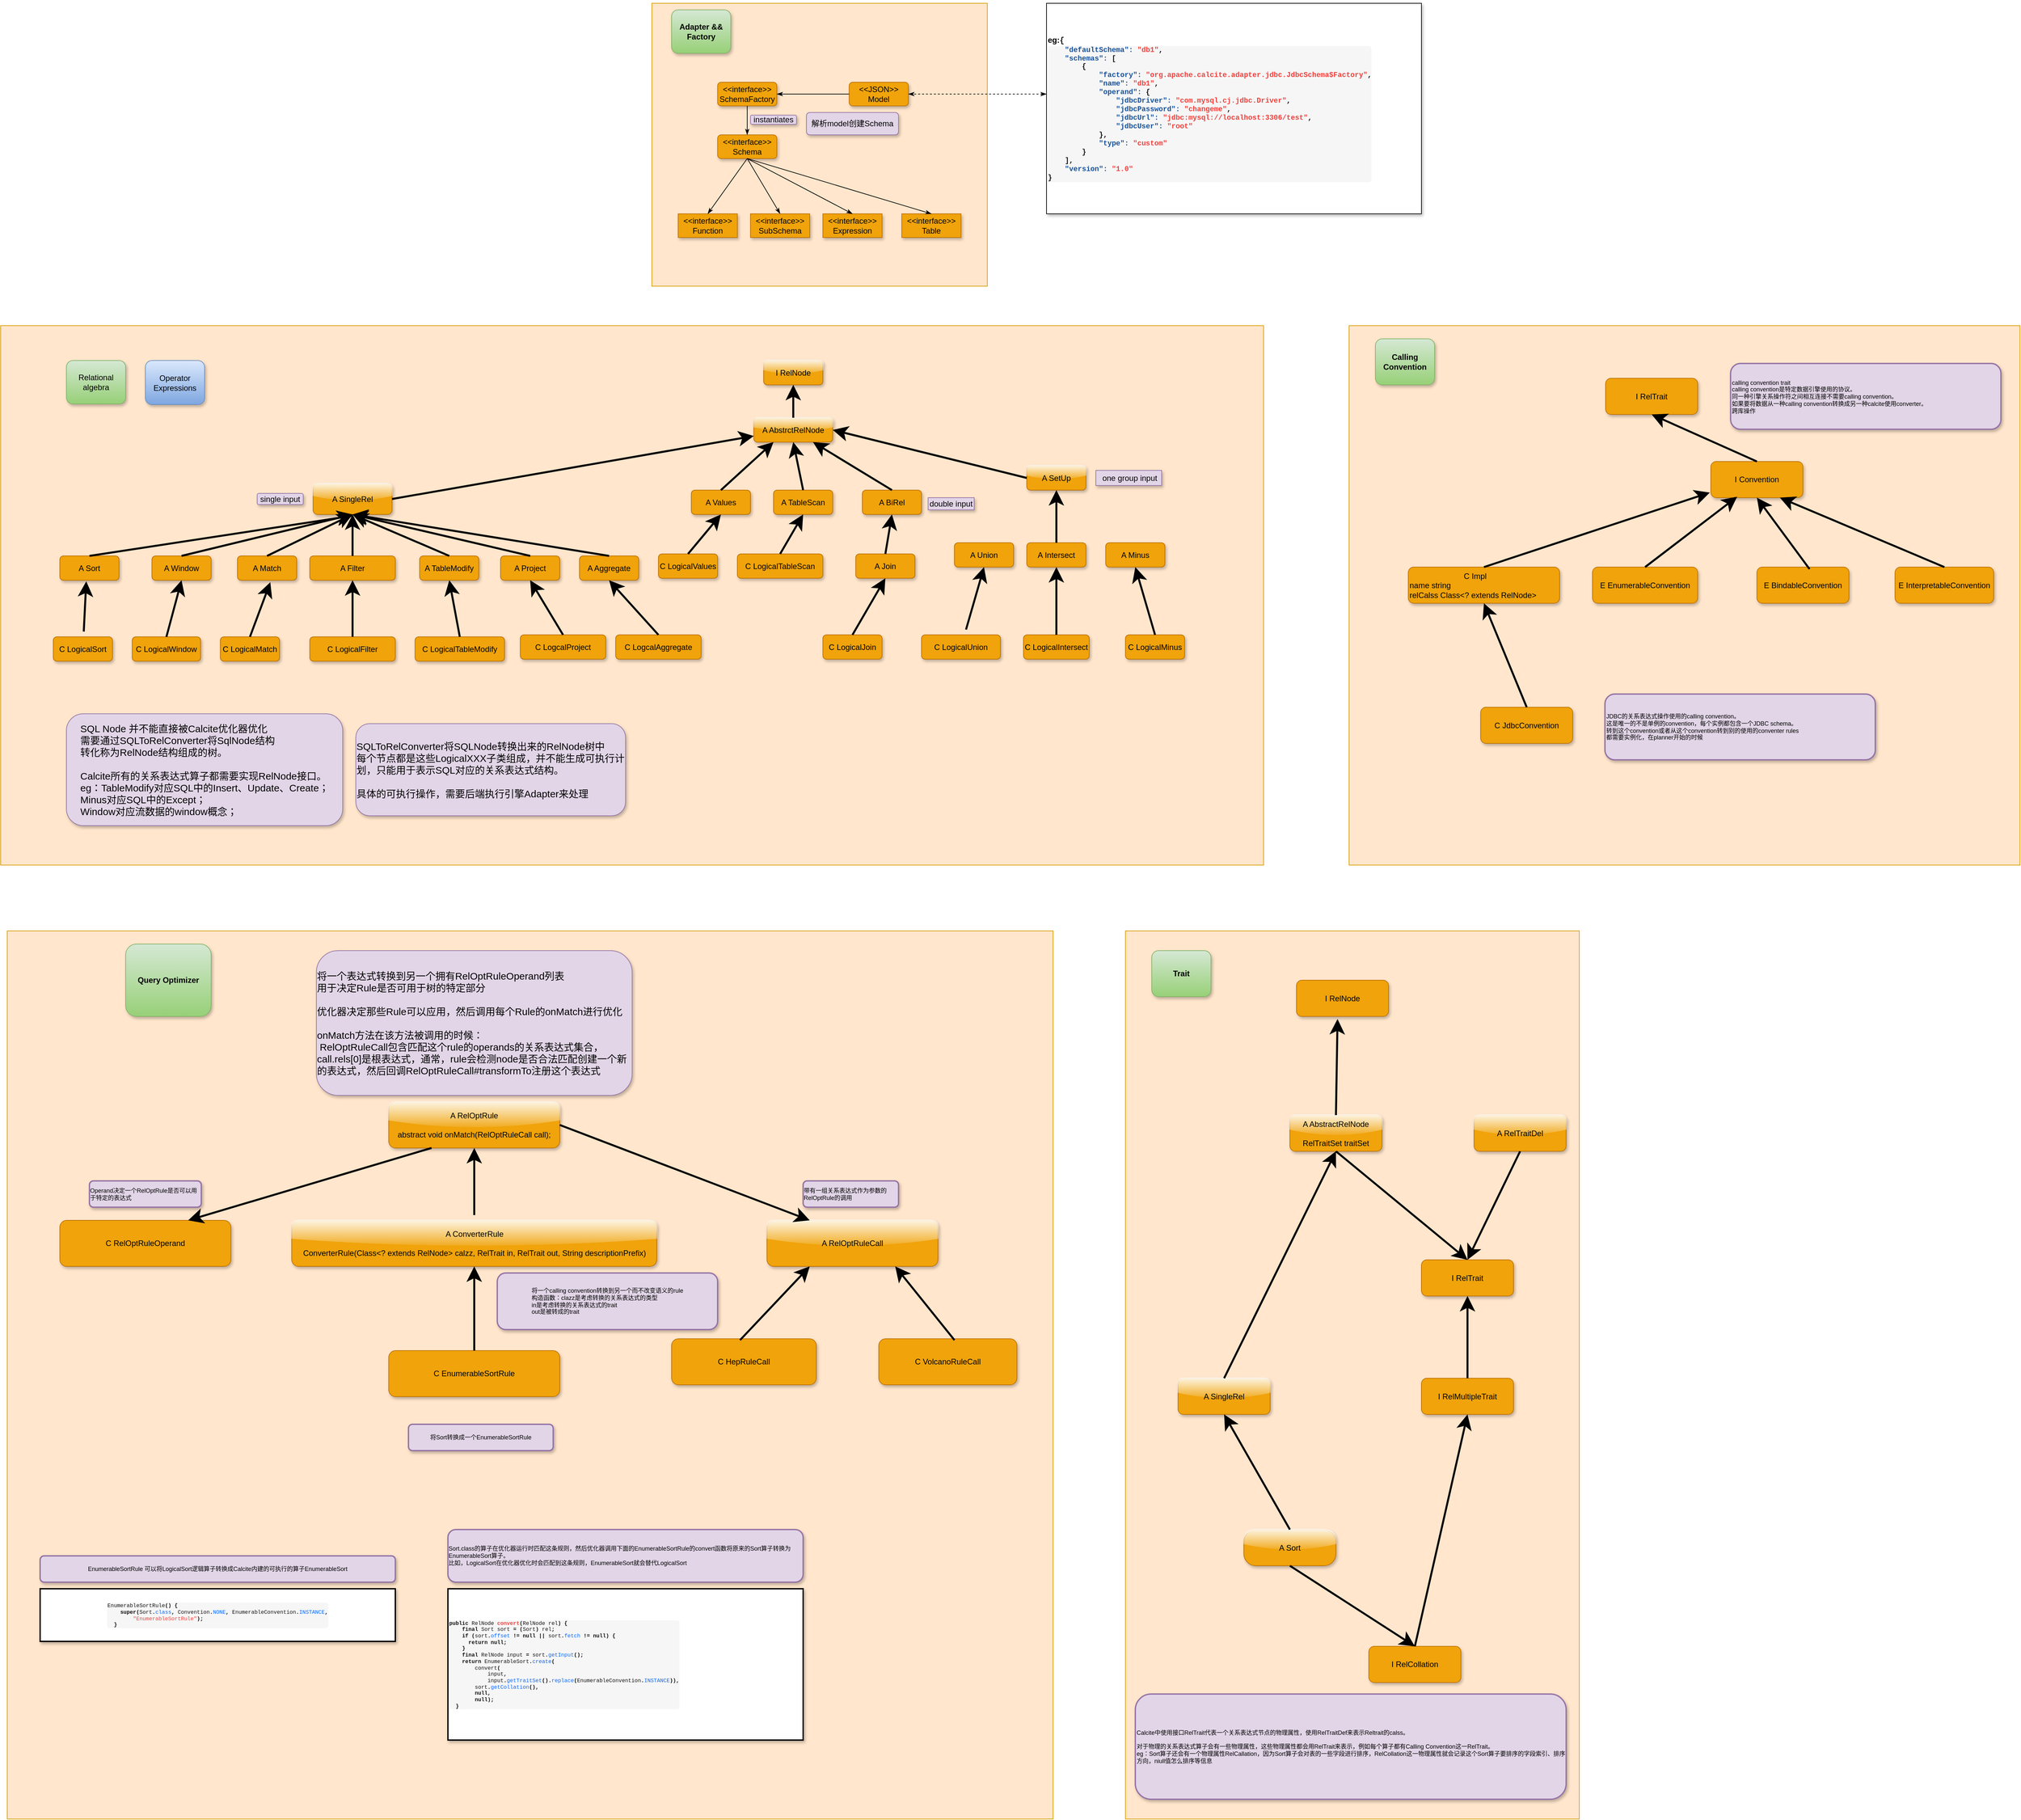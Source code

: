 <mxfile version="15.3.4" type="github">
  <diagram id="_Hvu2zmco7wdPqRHZ3Lv" name="Page-1">
    <mxGraphModel dx="2757" dy="949" grid="1" gridSize="10" guides="1" tooltips="1" connect="1" arrows="1" fold="1" page="1" pageScale="1" pageWidth="1169" pageHeight="827" math="0" shadow="0">
      <root>
        <mxCell id="0" />
        <mxCell id="1" parent="0" />
        <mxCell id="472Oz2ukl8m_HtSCBSq0-24" value="" style="rounded=0;whiteSpace=wrap;html=1;hachureGap=4;pointerEvents=0;fillColor=#ffe6cc;strokeColor=#d79b00;" vertex="1" parent="1">
          <mxGeometry x="-870" y="510" width="1920" height="820" as="geometry" />
        </mxCell>
        <mxCell id="472Oz2ukl8m_HtSCBSq0-3" value="" style="rounded=0;whiteSpace=wrap;html=1;hachureGap=4;pointerEvents=0;fillColor=#ffe6cc;strokeColor=#d79b00;" vertex="1" parent="1">
          <mxGeometry x="120" y="20" width="510" height="430" as="geometry" />
        </mxCell>
        <mxCell id="472Oz2ukl8m_HtSCBSq0-2" value="Adapter &amp;amp;&amp;amp; Factory" style="rounded=1;whiteSpace=wrap;html=1;shadow=1;glass=0;hachureGap=4;pointerEvents=0;strokeWidth=1;fillColor=#d5e8d4;fontStyle=1;strokeColor=#82b366;gradientColor=#97d077;" vertex="1" parent="1">
          <mxGeometry x="150" y="30" width="90" height="66" as="geometry" />
        </mxCell>
        <mxCell id="472Oz2ukl8m_HtSCBSq0-4" value="&lt;div style=&quot;text-align: justify&quot;&gt;&lt;span&gt;eg:&lt;/span&gt;&lt;span style=&quot;background-color: inherit ; font-family: &amp;quot;menlo&amp;quot; , &amp;quot;monaco&amp;quot; , &amp;quot;consolas&amp;quot; , &amp;quot;andale mono&amp;quot; , &amp;quot;lucida console&amp;quot; , &amp;quot;courier new&amp;quot; , monospace ; font-size: inherit ; color: rgb(18 , 18 , 18) ; text-align: left&quot;&gt;{&lt;/span&gt;&lt;/div&gt;&lt;pre style=&quot;margin-top: 0px ; margin-bottom: 0px ; font-size: 0.9em ; overflow: auto ; background: rgb(246 , 246 , 246) ; border-radius: 4px ; color: rgb(18 , 18 , 18)&quot;&gt;&lt;code class=&quot;language-yaml&quot; style=&quot;margin: 0px ; padding: 0px ; border-radius: 0px ; font-family: &amp;quot;menlo&amp;quot; , &amp;quot;monaco&amp;quot; , &amp;quot;consolas&amp;quot; , &amp;quot;andale mono&amp;quot; , &amp;quot;lucida console&amp;quot; , &amp;quot;courier new&amp;quot; , monospace ; font-size: inherit ; background-color: inherit&quot;&gt;&lt;span class=&quot;w&quot; style=&quot;color: rgb(191 , 191 , 191)&quot;&gt;    &lt;/span&gt;&lt;span class=&quot;nt&quot; style=&quot;color: rgb(23 , 81 , 153)&quot;&gt;&quot;defaultSchema&quot;: &lt;/span&gt;&lt;span class=&quot;s2&quot; style=&quot;color: rgb(241 , 64 , 60)&quot;&gt;&quot;db1&quot;&lt;/span&gt;&lt;span class=&quot;p&quot;&gt;,&lt;/span&gt;&lt;span class=&quot;w&quot; style=&quot;color: rgb(191 , 191 , 191)&quot;&gt;&lt;br&gt;&lt;/span&gt;&lt;span class=&quot;w&quot; style=&quot;color: rgb(191 , 191 , 191)&quot;&gt;    &lt;/span&gt;&lt;span class=&quot;nt&quot; style=&quot;color: rgb(23 , 81 , 153)&quot;&gt;&quot;schemas&quot;: &lt;/span&gt;&lt;span class=&quot;p&quot;&gt;[&lt;/span&gt;&lt;span class=&quot;w&quot; style=&quot;color: rgb(191 , 191 , 191)&quot;&gt;&lt;br&gt;&lt;/span&gt;&lt;span class=&quot;w&quot; style=&quot;color: rgb(191 , 191 , 191)&quot;&gt;        &lt;/span&gt;{&lt;span class=&quot;w&quot; style=&quot;color: rgb(191 , 191 , 191)&quot;&gt;&lt;br&gt;&lt;/span&gt;&lt;span class=&quot;w&quot; style=&quot;color: rgb(191 , 191 , 191)&quot;&gt;            &lt;/span&gt;&lt;span class=&quot;nt&quot; style=&quot;color: rgb(23 , 81 , 153)&quot;&gt;&quot;factory&quot;: &lt;/span&gt;&lt;span class=&quot;s2&quot; style=&quot;color: rgb(241 , 64 , 60)&quot;&gt;&quot;org.apache.calcite.adapter.jdbc.JdbcSchema$Factory&quot;&lt;/span&gt;&lt;span class=&quot;p&quot;&gt;,&lt;/span&gt;&lt;span class=&quot;w&quot; style=&quot;color: rgb(191 , 191 , 191)&quot;&gt;&lt;br&gt;&lt;/span&gt;&lt;span class=&quot;w&quot; style=&quot;color: rgb(191 , 191 , 191)&quot;&gt;            &lt;/span&gt;&lt;span class=&quot;nt&quot; style=&quot;color: rgb(23 , 81 , 153)&quot;&gt;&quot;name&quot;: &lt;/span&gt;&lt;span class=&quot;s2&quot; style=&quot;color: rgb(241 , 64 , 60)&quot;&gt;&quot;db1&quot;&lt;/span&gt;&lt;span class=&quot;p&quot;&gt;,&lt;/span&gt;&lt;span class=&quot;w&quot; style=&quot;color: rgb(191 , 191 , 191)&quot;&gt;&lt;br&gt;&lt;/span&gt;&lt;span class=&quot;w&quot; style=&quot;color: rgb(191 , 191 , 191)&quot;&gt;            &lt;/span&gt;&lt;span class=&quot;nt&quot; style=&quot;color: rgb(23 , 81 , 153)&quot;&gt;&quot;operand&quot;: &lt;/span&gt;{&lt;span class=&quot;w&quot; style=&quot;color: rgb(191 , 191 , 191)&quot;&gt;&lt;br&gt;&lt;/span&gt;&lt;span class=&quot;w&quot; style=&quot;color: rgb(191 , 191 , 191)&quot;&gt;                &lt;/span&gt;&lt;span class=&quot;nt&quot; style=&quot;color: rgb(23 , 81 , 153)&quot;&gt;&quot;jdbcDriver&quot;: &lt;/span&gt;&lt;span class=&quot;s2&quot; style=&quot;color: rgb(241 , 64 , 60)&quot;&gt;&quot;com.mysql.cj.jdbc.Driver&quot;&lt;/span&gt;&lt;span class=&quot;p&quot;&gt;,&lt;/span&gt;&lt;span class=&quot;w&quot; style=&quot;color: rgb(191 , 191 , 191)&quot;&gt;&lt;br&gt;&lt;/span&gt;&lt;span class=&quot;w&quot; style=&quot;color: rgb(191 , 191 , 191)&quot;&gt;                &lt;/span&gt;&lt;span class=&quot;nt&quot; style=&quot;color: rgb(23 , 81 , 153)&quot;&gt;&quot;jdbcPassword&quot;: &lt;/span&gt;&lt;span class=&quot;s2&quot; style=&quot;color: rgb(241 , 64 , 60)&quot;&gt;&quot;changeme&quot;&lt;/span&gt;&lt;span class=&quot;p&quot;&gt;,&lt;/span&gt;&lt;span class=&quot;w&quot; style=&quot;color: rgb(191 , 191 , 191)&quot;&gt;&lt;br&gt;&lt;/span&gt;&lt;span class=&quot;w&quot; style=&quot;color: rgb(191 , 191 , 191)&quot;&gt;                &lt;/span&gt;&lt;span class=&quot;nt&quot; style=&quot;color: rgb(23 , 81 , 153)&quot;&gt;&quot;jdbcUrl&quot;: &lt;/span&gt;&lt;span class=&quot;s2&quot; style=&quot;color: rgb(241 , 64 , 60)&quot;&gt;&quot;jdbc:mysql://localhost:3306/test&quot;&lt;/span&gt;&lt;span class=&quot;p&quot;&gt;,&lt;/span&gt;&lt;span class=&quot;w&quot; style=&quot;color: rgb(191 , 191 , 191)&quot;&gt;&lt;br&gt;&lt;/span&gt;&lt;span class=&quot;w&quot; style=&quot;color: rgb(191 , 191 , 191)&quot;&gt;                &lt;/span&gt;&lt;span class=&quot;nt&quot; style=&quot;color: rgb(23 , 81 , 153)&quot;&gt;&quot;jdbcUser&quot;: &lt;/span&gt;&lt;span class=&quot;s2&quot; style=&quot;color: rgb(241 , 64 , 60)&quot;&gt;&quot;root&quot;&lt;/span&gt;&lt;span class=&quot;w&quot; style=&quot;color: rgb(191 , 191 , 191)&quot;&gt;&lt;br&gt;&lt;/span&gt;&lt;span class=&quot;w&quot; style=&quot;color: rgb(191 , 191 , 191)&quot;&gt;            &lt;/span&gt;}&lt;span class=&quot;p&quot;&gt;,&lt;/span&gt;&lt;span class=&quot;w&quot; style=&quot;color: rgb(191 , 191 , 191)&quot;&gt;&lt;br&gt;&lt;/span&gt;&lt;span class=&quot;w&quot; style=&quot;color: rgb(191 , 191 , 191)&quot;&gt;            &lt;/span&gt;&lt;span class=&quot;nt&quot; style=&quot;color: rgb(23 , 81 , 153)&quot;&gt;&quot;type&quot;: &lt;/span&gt;&lt;span class=&quot;s2&quot; style=&quot;color: rgb(241 , 64 , 60)&quot;&gt;&quot;custom&quot;&lt;/span&gt;&lt;span class=&quot;w&quot; style=&quot;color: rgb(191 , 191 , 191)&quot;&gt;&lt;br&gt;&lt;/span&gt;&lt;span class=&quot;w&quot; style=&quot;color: rgb(191 , 191 , 191)&quot;&gt;        &lt;/span&gt;}&lt;span class=&quot;w&quot; style=&quot;color: rgb(191 , 191 , 191)&quot;&gt;&lt;br&gt;&lt;/span&gt;&lt;span class=&quot;w&quot; style=&quot;color: rgb(191 , 191 , 191)&quot;&gt;    &lt;/span&gt;&lt;span class=&quot;p&quot;&gt;],&lt;/span&gt;&lt;span class=&quot;w&quot; style=&quot;color: rgb(191 , 191 , 191)&quot;&gt;&lt;br&gt;&lt;/span&gt;&lt;span class=&quot;w&quot; style=&quot;color: rgb(191 , 191 , 191)&quot;&gt;    &lt;/span&gt;&lt;span class=&quot;nt&quot; style=&quot;color: rgb(23 , 81 , 153)&quot;&gt;&quot;version&quot;: &lt;/span&gt;&lt;span class=&quot;s2&quot; style=&quot;color: rgb(241 , 64 , 60)&quot;&gt;&quot;1.0&quot;&lt;/span&gt;&lt;span class=&quot;w&quot; style=&quot;color: rgb(191 , 191 , 191)&quot;&gt;&lt;br&gt;&lt;/span&gt;&lt;span class=&quot;w&quot; style=&quot;color: rgb(191 , 191 , 191)&quot;&gt;&lt;/span&gt;}&lt;/code&gt;&lt;/pre&gt;" style="rounded=0;whiteSpace=wrap;html=1;hachureGap=4;pointerEvents=0;shadow=1;align=left;fontStyle=1" vertex="1" parent="1">
          <mxGeometry x="720" y="20" width="570" height="320" as="geometry" />
        </mxCell>
        <mxCell id="472Oz2ukl8m_HtSCBSq0-5" value="&amp;lt;&amp;lt;interface&amp;gt;&amp;gt;&lt;br&gt;SchemaFactory" style="rounded=1;whiteSpace=wrap;html=1;shadow=1;glass=0;hachureGap=4;pointerEvents=0;strokeWidth=1;fillColor=#f0a30a;strokeColor=#BD7000;fontColor=#000000;" vertex="1" parent="1">
          <mxGeometry x="220" y="140" width="90" height="36" as="geometry" />
        </mxCell>
        <mxCell id="472Oz2ukl8m_HtSCBSq0-6" value="&amp;lt;&amp;lt;interface&amp;gt;&amp;gt;&lt;br&gt;SubSchema" style="rounded=1;whiteSpace=wrap;html=1;shadow=1;glass=0;hachureGap=4;pointerEvents=0;strokeWidth=1;fillColor=#f0a30a;strokeColor=#BD7000;fontColor=#000000;arcSize=0;" vertex="1" parent="1">
          <mxGeometry x="270" y="340" width="90" height="36" as="geometry" />
        </mxCell>
        <mxCell id="472Oz2ukl8m_HtSCBSq0-7" value="&amp;lt;&amp;lt;interface&amp;gt;&amp;gt;&lt;br&gt;Schema" style="rounded=1;whiteSpace=wrap;html=1;shadow=1;glass=0;hachureGap=4;pointerEvents=0;strokeWidth=1;fillColor=#f0a30a;strokeColor=#BD7000;fontColor=#000000;" vertex="1" parent="1">
          <mxGeometry x="220" y="220" width="90" height="36" as="geometry" />
        </mxCell>
        <mxCell id="472Oz2ukl8m_HtSCBSq0-8" value="&amp;lt;&amp;lt;JSON&amp;gt;&amp;gt;&lt;br&gt;Model" style="rounded=1;whiteSpace=wrap;html=1;shadow=1;glass=0;hachureGap=4;pointerEvents=0;strokeWidth=1;fillColor=#f0a30a;strokeColor=#BD7000;fontColor=#000000;" vertex="1" parent="1">
          <mxGeometry x="420" y="140" width="90" height="36" as="geometry" />
        </mxCell>
        <mxCell id="472Oz2ukl8m_HtSCBSq0-9" value="" style="edgeStyle=none;curved=1;rounded=0;orthogonalLoop=1;jettySize=auto;html=1;endArrow=classicThin;sourcePerimeterSpacing=8;targetPerimeterSpacing=8;startArrow=classicThin;startFill=1;endFill=1;entryX=1;entryY=0.5;entryDx=0;entryDy=0;dashed=1;" edge="1" parent="1" target="472Oz2ukl8m_HtSCBSq0-8">
          <mxGeometry relative="1" as="geometry">
            <mxPoint x="720" y="158" as="sourcePoint" />
            <mxPoint x="175" y="690" as="targetPoint" />
          </mxGeometry>
        </mxCell>
        <mxCell id="472Oz2ukl8m_HtSCBSq0-11" value="" style="edgeStyle=none;curved=1;rounded=0;orthogonalLoop=1;jettySize=auto;html=1;endArrow=classicThin;sourcePerimeterSpacing=8;targetPerimeterSpacing=8;startArrow=none;startFill=0;endFill=1;exitX=0;exitY=0.5;exitDx=0;exitDy=0;entryX=1;entryY=0.5;entryDx=0;entryDy=0;" edge="1" parent="1" source="472Oz2ukl8m_HtSCBSq0-8" target="472Oz2ukl8m_HtSCBSq0-5">
          <mxGeometry relative="1" as="geometry">
            <mxPoint x="730" y="168" as="sourcePoint" />
            <mxPoint x="230" y="160" as="targetPoint" />
          </mxGeometry>
        </mxCell>
        <mxCell id="472Oz2ukl8m_HtSCBSq0-12" value="&amp;lt;&amp;lt;interface&amp;gt;&amp;gt;&lt;br&gt;Function" style="rounded=1;whiteSpace=wrap;html=1;shadow=1;glass=0;hachureGap=4;pointerEvents=0;strokeWidth=1;fillColor=#f0a30a;strokeColor=#BD7000;fontColor=#000000;arcSize=0;" vertex="1" parent="1">
          <mxGeometry x="160" y="340" width="90" height="36" as="geometry" />
        </mxCell>
        <mxCell id="472Oz2ukl8m_HtSCBSq0-13" value="&amp;lt;&amp;lt;interface&amp;gt;&amp;gt;&lt;br&gt;Expression" style="rounded=1;whiteSpace=wrap;html=1;shadow=1;glass=0;hachureGap=4;pointerEvents=0;strokeWidth=1;fillColor=#f0a30a;strokeColor=#BD7000;fontColor=#000000;arcSize=0;" vertex="1" parent="1">
          <mxGeometry x="380" y="340" width="90" height="36" as="geometry" />
        </mxCell>
        <mxCell id="472Oz2ukl8m_HtSCBSq0-14" value="&amp;lt;&amp;lt;interface&amp;gt;&amp;gt;&lt;br&gt;Table" style="rounded=1;whiteSpace=wrap;html=1;shadow=1;glass=0;hachureGap=4;pointerEvents=0;strokeWidth=1;fillColor=#f0a30a;strokeColor=#BD7000;fontColor=#000000;arcSize=0;" vertex="1" parent="1">
          <mxGeometry x="500" y="340" width="90" height="36" as="geometry" />
        </mxCell>
        <mxCell id="472Oz2ukl8m_HtSCBSq0-15" value="" style="edgeStyle=none;curved=1;rounded=0;orthogonalLoop=1;jettySize=auto;html=1;endArrow=classicThin;sourcePerimeterSpacing=8;targetPerimeterSpacing=8;startArrow=none;startFill=0;endFill=1;exitX=0.5;exitY=1;exitDx=0;exitDy=0;entryX=0.5;entryY=0;entryDx=0;entryDy=0;" edge="1" parent="1" source="472Oz2ukl8m_HtSCBSq0-5" target="472Oz2ukl8m_HtSCBSq0-7">
          <mxGeometry relative="1" as="geometry">
            <mxPoint x="430" y="168" as="sourcePoint" />
            <mxPoint x="320" y="168" as="targetPoint" />
          </mxGeometry>
        </mxCell>
        <mxCell id="472Oz2ukl8m_HtSCBSq0-16" value="" style="edgeStyle=none;curved=1;rounded=0;orthogonalLoop=1;jettySize=auto;html=1;endArrow=classicThin;sourcePerimeterSpacing=8;targetPerimeterSpacing=8;startArrow=none;startFill=0;endFill=1;exitX=0.5;exitY=1;exitDx=0;exitDy=0;entryX=0.5;entryY=0;entryDx=0;entryDy=0;" edge="1" parent="1" source="472Oz2ukl8m_HtSCBSq0-7" target="472Oz2ukl8m_HtSCBSq0-12">
          <mxGeometry relative="1" as="geometry">
            <mxPoint x="275" y="186" as="sourcePoint" />
            <mxPoint x="275" y="230" as="targetPoint" />
          </mxGeometry>
        </mxCell>
        <mxCell id="472Oz2ukl8m_HtSCBSq0-17" value="" style="edgeStyle=none;curved=1;rounded=0;orthogonalLoop=1;jettySize=auto;html=1;endArrow=classicThin;sourcePerimeterSpacing=8;targetPerimeterSpacing=8;startArrow=none;startFill=0;endFill=1;exitX=0.5;exitY=1;exitDx=0;exitDy=0;entryX=0.5;entryY=0;entryDx=0;entryDy=0;" edge="1" parent="1" source="472Oz2ukl8m_HtSCBSq0-7" target="472Oz2ukl8m_HtSCBSq0-6">
          <mxGeometry relative="1" as="geometry">
            <mxPoint x="275" y="266" as="sourcePoint" />
            <mxPoint x="215" y="350" as="targetPoint" />
          </mxGeometry>
        </mxCell>
        <mxCell id="472Oz2ukl8m_HtSCBSq0-18" value="" style="edgeStyle=none;curved=1;rounded=0;orthogonalLoop=1;jettySize=auto;html=1;endArrow=classicThin;sourcePerimeterSpacing=8;targetPerimeterSpacing=8;startArrow=none;startFill=0;endFill=1;entryX=0.5;entryY=0;entryDx=0;entryDy=0;exitX=0.5;exitY=1;exitDx=0;exitDy=0;" edge="1" parent="1" source="472Oz2ukl8m_HtSCBSq0-7" target="472Oz2ukl8m_HtSCBSq0-13">
          <mxGeometry relative="1" as="geometry">
            <mxPoint x="260" y="260" as="sourcePoint" />
            <mxPoint x="325" y="350" as="targetPoint" />
          </mxGeometry>
        </mxCell>
        <mxCell id="472Oz2ukl8m_HtSCBSq0-19" value="" style="edgeStyle=none;curved=1;rounded=0;orthogonalLoop=1;jettySize=auto;html=1;endArrow=classicThin;sourcePerimeterSpacing=8;targetPerimeterSpacing=8;startArrow=none;startFill=0;endFill=1;entryX=0.5;entryY=0;entryDx=0;entryDy=0;exitX=0.5;exitY=1;exitDx=0;exitDy=0;" edge="1" parent="1" source="472Oz2ukl8m_HtSCBSq0-7" target="472Oz2ukl8m_HtSCBSq0-14">
          <mxGeometry relative="1" as="geometry">
            <mxPoint x="270" y="260" as="sourcePoint" />
            <mxPoint x="435" y="350" as="targetPoint" />
          </mxGeometry>
        </mxCell>
        <mxCell id="472Oz2ukl8m_HtSCBSq0-20" value="instantiates" style="rounded=1;whiteSpace=wrap;html=1;shadow=1;hachureGap=4;pointerEvents=0;fillColor=#e1d5e7;strokeColor=#9673a6;sketch=0;glass=0;" vertex="1" parent="1">
          <mxGeometry x="270" y="190" width="70" height="14" as="geometry" />
        </mxCell>
        <mxCell id="472Oz2ukl8m_HtSCBSq0-21" value="解析model创建Schema" style="rounded=1;whiteSpace=wrap;html=1;shadow=1;hachureGap=4;pointerEvents=0;fillColor=#e1d5e7;strokeColor=#9673a6;sketch=0;glass=0;" vertex="1" parent="1">
          <mxGeometry x="355" y="186" width="140" height="34" as="geometry" />
        </mxCell>
        <mxCell id="472Oz2ukl8m_HtSCBSq0-23" value="&lt;span style=&quot;font-weight: 400&quot;&gt;Relational algebra&lt;/span&gt;" style="rounded=1;whiteSpace=wrap;html=1;shadow=1;glass=0;hachureGap=4;pointerEvents=0;strokeWidth=1;fillColor=#d5e8d4;fontStyle=1;strokeColor=#82b366;gradientColor=#97d077;" vertex="1" parent="1">
          <mxGeometry x="-770" y="563" width="90" height="66" as="geometry" />
        </mxCell>
        <mxCell id="472Oz2ukl8m_HtSCBSq0-25" value="I RelNode" style="rounded=1;whiteSpace=wrap;html=1;shadow=1;glass=1;sketch=0;hachureGap=4;pointerEvents=0;fillColor=#f0a30a;strokeColor=#BD7000;fontColor=#000000;" vertex="1" parent="1">
          <mxGeometry x="290" y="563" width="90" height="37" as="geometry" />
        </mxCell>
        <mxCell id="472Oz2ukl8m_HtSCBSq0-26" value="A SetUp" style="rounded=1;whiteSpace=wrap;html=1;shadow=1;glass=1;sketch=0;hachureGap=4;pointerEvents=0;fillColor=#f0a30a;strokeColor=#BD7000;fontColor=#000000;" vertex="1" parent="1">
          <mxGeometry x="690" y="723" width="90" height="37" as="geometry" />
        </mxCell>
        <mxCell id="472Oz2ukl8m_HtSCBSq0-27" value="A BiRel" style="rounded=1;whiteSpace=wrap;html=1;shadow=1;glass=0;sketch=0;hachureGap=4;pointerEvents=0;fillColor=#f0a30a;strokeColor=#BD7000;fontColor=#000000;" vertex="1" parent="1">
          <mxGeometry x="440" y="760" width="90" height="37" as="geometry" />
        </mxCell>
        <mxCell id="472Oz2ukl8m_HtSCBSq0-28" value="A TableScan" style="rounded=1;whiteSpace=wrap;html=1;shadow=1;glass=0;sketch=0;hachureGap=4;pointerEvents=0;fillColor=#f0a30a;strokeColor=#BD7000;fontColor=#000000;" vertex="1" parent="1">
          <mxGeometry x="305" y="760" width="90" height="37" as="geometry" />
        </mxCell>
        <mxCell id="472Oz2ukl8m_HtSCBSq0-29" value="A AbstrctRelNode" style="rounded=1;whiteSpace=wrap;html=1;shadow=1;glass=1;sketch=0;hachureGap=4;pointerEvents=0;fillColor=#f0a30a;strokeColor=#BD7000;fontColor=#000000;" vertex="1" parent="1">
          <mxGeometry x="275" y="650" width="120" height="37" as="geometry" />
        </mxCell>
        <mxCell id="472Oz2ukl8m_HtSCBSq0-30" value="A Values" style="rounded=1;whiteSpace=wrap;html=1;shadow=1;glass=0;sketch=0;hachureGap=4;pointerEvents=0;fillColor=#f0a30a;strokeColor=#BD7000;fontColor=#000000;" vertex="1" parent="1">
          <mxGeometry x="180" y="760" width="90" height="37" as="geometry" />
        </mxCell>
        <mxCell id="472Oz2ukl8m_HtSCBSq0-31" value="A Minus" style="rounded=1;whiteSpace=wrap;html=1;shadow=1;glass=0;sketch=0;hachureGap=4;pointerEvents=0;fillColor=#f0a30a;strokeColor=#BD7000;fontColor=#000000;" vertex="1" parent="1">
          <mxGeometry x="810" y="840" width="90" height="37" as="geometry" />
        </mxCell>
        <mxCell id="472Oz2ukl8m_HtSCBSq0-32" value="A Intersect" style="rounded=1;whiteSpace=wrap;html=1;shadow=1;glass=0;sketch=0;hachureGap=4;pointerEvents=0;fillColor=#f0a30a;strokeColor=#BD7000;fontColor=#000000;" vertex="1" parent="1">
          <mxGeometry x="690" y="840" width="90" height="37" as="geometry" />
        </mxCell>
        <mxCell id="472Oz2ukl8m_HtSCBSq0-33" value="A Union" style="rounded=1;whiteSpace=wrap;html=1;shadow=1;glass=0;sketch=0;hachureGap=4;pointerEvents=0;fillColor=#f0a30a;strokeColor=#BD7000;fontColor=#000000;" vertex="1" parent="1">
          <mxGeometry x="580" y="840" width="90" height="37" as="geometry" />
        </mxCell>
        <mxCell id="472Oz2ukl8m_HtSCBSq0-34" value="A Join" style="rounded=1;whiteSpace=wrap;html=1;shadow=1;glass=0;sketch=0;hachureGap=4;pointerEvents=0;fillColor=#f0a30a;strokeColor=#BD7000;fontColor=#000000;" vertex="1" parent="1">
          <mxGeometry x="430" y="857" width="90" height="37" as="geometry" />
        </mxCell>
        <mxCell id="472Oz2ukl8m_HtSCBSq0-35" value="C LogicalTableScan" style="rounded=1;whiteSpace=wrap;html=1;shadow=1;glass=0;sketch=0;hachureGap=4;pointerEvents=0;fillColor=#f0a30a;strokeColor=#BD7000;fontColor=#000000;" vertex="1" parent="1">
          <mxGeometry x="250" y="857" width="130" height="37" as="geometry" />
        </mxCell>
        <mxCell id="472Oz2ukl8m_HtSCBSq0-36" value="C LogicalValues" style="rounded=1;whiteSpace=wrap;html=1;shadow=1;glass=0;sketch=0;hachureGap=4;pointerEvents=0;fillColor=#f0a30a;strokeColor=#BD7000;fontColor=#000000;" vertex="1" parent="1">
          <mxGeometry x="130" y="857" width="90" height="37" as="geometry" />
        </mxCell>
        <mxCell id="472Oz2ukl8m_HtSCBSq0-37" value="C LogicalMinus" style="rounded=1;whiteSpace=wrap;html=1;shadow=1;glass=0;sketch=0;hachureGap=4;pointerEvents=0;fillColor=#f0a30a;strokeColor=#BD7000;fontColor=#000000;" vertex="1" parent="1">
          <mxGeometry x="840" y="980" width="90" height="37" as="geometry" />
        </mxCell>
        <mxCell id="472Oz2ukl8m_HtSCBSq0-38" value="C LogicalIntersect" style="rounded=1;whiteSpace=wrap;html=1;shadow=1;glass=0;sketch=0;hachureGap=4;pointerEvents=0;fillColor=#f0a30a;strokeColor=#BD7000;fontColor=#000000;" vertex="1" parent="1">
          <mxGeometry x="685" y="980" width="100" height="37" as="geometry" />
        </mxCell>
        <mxCell id="472Oz2ukl8m_HtSCBSq0-39" value="C LogicalUnion" style="rounded=1;whiteSpace=wrap;html=1;shadow=1;glass=0;sketch=0;hachureGap=4;pointerEvents=0;fillColor=#f0a30a;strokeColor=#BD7000;fontColor=#000000;" vertex="1" parent="1">
          <mxGeometry x="530" y="980" width="120" height="37" as="geometry" />
        </mxCell>
        <mxCell id="472Oz2ukl8m_HtSCBSq0-40" value="C LogicalJoin" style="rounded=1;whiteSpace=wrap;html=1;shadow=1;glass=0;sketch=0;hachureGap=4;pointerEvents=0;fillColor=#f0a30a;strokeColor=#BD7000;fontColor=#000000;" vertex="1" parent="1">
          <mxGeometry x="380" y="980" width="90" height="37" as="geometry" />
        </mxCell>
        <mxCell id="472Oz2ukl8m_HtSCBSq0-45" value="A TableModify" style="rounded=1;whiteSpace=wrap;html=1;shadow=1;glass=0;sketch=0;hachureGap=4;pointerEvents=0;fillColor=#f0a30a;strokeColor=#BD7000;fontColor=#000000;" vertex="1" parent="1">
          <mxGeometry x="-233" y="860" width="90" height="37" as="geometry" />
        </mxCell>
        <mxCell id="472Oz2ukl8m_HtSCBSq0-46" value="A Filter" style="rounded=1;whiteSpace=wrap;html=1;shadow=1;glass=0;sketch=0;hachureGap=4;pointerEvents=0;fillColor=#f0a30a;strokeColor=#BD7000;fontColor=#000000;" vertex="1" parent="1">
          <mxGeometry x="-400" y="860" width="130" height="37" as="geometry" />
        </mxCell>
        <mxCell id="472Oz2ukl8m_HtSCBSq0-47" value="A Match" style="rounded=1;whiteSpace=wrap;html=1;shadow=1;glass=0;sketch=0;hachureGap=4;pointerEvents=0;fillColor=#f0a30a;strokeColor=#BD7000;fontColor=#000000;" vertex="1" parent="1">
          <mxGeometry x="-510" y="860" width="90" height="37" as="geometry" />
        </mxCell>
        <mxCell id="472Oz2ukl8m_HtSCBSq0-60" value="A SingleRel" style="rounded=1;whiteSpace=wrap;html=1;shadow=1;glass=1;sketch=0;hachureGap=4;pointerEvents=0;fillColor=#f0a30a;strokeColor=#BD7000;fontColor=#000000;" vertex="1" parent="1">
          <mxGeometry x="-395" y="750" width="120" height="47" as="geometry" />
        </mxCell>
        <mxCell id="472Oz2ukl8m_HtSCBSq0-61" value="A Project" style="rounded=1;whiteSpace=wrap;html=1;shadow=1;glass=0;sketch=0;hachureGap=4;pointerEvents=0;fillColor=#f0a30a;strokeColor=#BD7000;fontColor=#000000;" vertex="1" parent="1">
          <mxGeometry x="-110" y="860" width="90" height="37" as="geometry" />
        </mxCell>
        <mxCell id="472Oz2ukl8m_HtSCBSq0-62" value="A Window" style="rounded=1;whiteSpace=wrap;html=1;shadow=1;glass=0;sketch=0;hachureGap=4;pointerEvents=0;fillColor=#f0a30a;strokeColor=#BD7000;fontColor=#000000;" vertex="1" parent="1">
          <mxGeometry x="-640" y="860" width="90" height="37" as="geometry" />
        </mxCell>
        <mxCell id="472Oz2ukl8m_HtSCBSq0-63" value="A Sort" style="rounded=1;whiteSpace=wrap;html=1;shadow=1;glass=0;sketch=0;hachureGap=4;pointerEvents=0;fillColor=#f0a30a;strokeColor=#BD7000;fontColor=#000000;" vertex="1" parent="1">
          <mxGeometry x="-780" y="860" width="90" height="37" as="geometry" />
        </mxCell>
        <mxCell id="472Oz2ukl8m_HtSCBSq0-64" value="Operator&lt;br&gt;Expressions" style="rounded=1;whiteSpace=wrap;html=1;shadow=1;glass=0;hachureGap=4;pointerEvents=0;strokeWidth=1;fillColor=#dae8fc;gradientColor=#7ea6e0;strokeColor=#6c8ebf;" vertex="1" parent="1">
          <mxGeometry x="-650" y="563" width="90" height="67" as="geometry" />
        </mxCell>
        <mxCell id="472Oz2ukl8m_HtSCBSq0-66" value="C LogicalTableModify" style="rounded=1;whiteSpace=wrap;html=1;shadow=1;glass=0;sketch=0;hachureGap=4;pointerEvents=0;fillColor=#f0a30a;strokeColor=#BD7000;fontColor=#000000;" vertex="1" parent="1">
          <mxGeometry x="-240" y="983" width="136" height="37" as="geometry" />
        </mxCell>
        <mxCell id="472Oz2ukl8m_HtSCBSq0-67" value="C LogicalFilter" style="rounded=1;whiteSpace=wrap;html=1;shadow=1;glass=0;sketch=0;hachureGap=4;pointerEvents=0;fillColor=#f0a30a;strokeColor=#BD7000;fontColor=#000000;" vertex="1" parent="1">
          <mxGeometry x="-400" y="983" width="130" height="37" as="geometry" />
        </mxCell>
        <mxCell id="472Oz2ukl8m_HtSCBSq0-68" value="C LogicalMatch" style="rounded=1;whiteSpace=wrap;html=1;shadow=1;glass=0;sketch=0;hachureGap=4;pointerEvents=0;fillColor=#f0a30a;strokeColor=#BD7000;fontColor=#000000;" vertex="1" parent="1">
          <mxGeometry x="-536" y="983" width="90" height="37" as="geometry" />
        </mxCell>
        <mxCell id="472Oz2ukl8m_HtSCBSq0-69" value="C LogcalProject" style="rounded=1;whiteSpace=wrap;html=1;shadow=1;glass=0;sketch=0;hachureGap=4;pointerEvents=0;fillColor=#f0a30a;strokeColor=#BD7000;fontColor=#000000;" vertex="1" parent="1">
          <mxGeometry x="-80" y="980" width="130" height="37" as="geometry" />
        </mxCell>
        <mxCell id="472Oz2ukl8m_HtSCBSq0-70" value="C LogicalWindow" style="rounded=1;whiteSpace=wrap;html=1;shadow=1;glass=0;sketch=0;hachureGap=4;pointerEvents=0;fillColor=#f0a30a;strokeColor=#BD7000;fontColor=#000000;" vertex="1" parent="1">
          <mxGeometry x="-670" y="983" width="104" height="37" as="geometry" />
        </mxCell>
        <mxCell id="472Oz2ukl8m_HtSCBSq0-71" value="C LogicalSort" style="rounded=1;whiteSpace=wrap;html=1;shadow=1;glass=0;sketch=0;hachureGap=4;pointerEvents=0;fillColor=#f0a30a;strokeColor=#BD7000;fontColor=#000000;" vertex="1" parent="1">
          <mxGeometry x="-790" y="983" width="90" height="37" as="geometry" />
        </mxCell>
        <mxCell id="472Oz2ukl8m_HtSCBSq0-72" value="A Aggregate" style="rounded=1;whiteSpace=wrap;html=1;shadow=1;glass=0;sketch=0;hachureGap=4;pointerEvents=0;fillColor=#f0a30a;strokeColor=#BD7000;fontColor=#000000;" vertex="1" parent="1">
          <mxGeometry x="10" y="860" width="90" height="37" as="geometry" />
        </mxCell>
        <mxCell id="472Oz2ukl8m_HtSCBSq0-73" value="C LogcalAggregate" style="rounded=1;whiteSpace=wrap;html=1;shadow=1;glass=0;sketch=0;hachureGap=4;pointerEvents=0;fillColor=#f0a30a;strokeColor=#BD7000;fontColor=#000000;" vertex="1" parent="1">
          <mxGeometry x="65" y="980" width="130" height="37" as="geometry" />
        </mxCell>
        <mxCell id="472Oz2ukl8m_HtSCBSq0-74" value="" style="endArrow=classic;html=1;startSize=14;endSize=14;sourcePerimeterSpacing=8;targetPerimeterSpacing=8;strokeWidth=3;exitX=0.5;exitY=0;exitDx=0;exitDy=0;entryX=0.5;entryY=1;entryDx=0;entryDy=0;" edge="1" parent="1" source="472Oz2ukl8m_HtSCBSq0-67" target="472Oz2ukl8m_HtSCBSq0-46">
          <mxGeometry width="50" height="50" relative="1" as="geometry">
            <mxPoint x="-90" y="930" as="sourcePoint" />
            <mxPoint x="-40" y="880" as="targetPoint" />
          </mxGeometry>
        </mxCell>
        <mxCell id="472Oz2ukl8m_HtSCBSq0-75" value="" style="endArrow=classic;html=1;startSize=14;endSize=14;sourcePerimeterSpacing=8;targetPerimeterSpacing=8;strokeWidth=3;exitX=0.5;exitY=0;exitDx=0;exitDy=0;entryX=0.5;entryY=1;entryDx=0;entryDy=0;" edge="1" parent="1" source="472Oz2ukl8m_HtSCBSq0-66" target="472Oz2ukl8m_HtSCBSq0-45">
          <mxGeometry width="50" height="50" relative="1" as="geometry">
            <mxPoint x="-341" y="993" as="sourcePoint" />
            <mxPoint x="-325" y="907" as="targetPoint" />
          </mxGeometry>
        </mxCell>
        <mxCell id="472Oz2ukl8m_HtSCBSq0-76" value="" style="endArrow=classic;html=1;startSize=14;endSize=14;sourcePerimeterSpacing=8;targetPerimeterSpacing=8;strokeWidth=3;entryX=0.5;entryY=1;entryDx=0;entryDy=0;exitX=0.5;exitY=0;exitDx=0;exitDy=0;" edge="1" parent="1" source="472Oz2ukl8m_HtSCBSq0-46" target="472Oz2ukl8m_HtSCBSq0-60">
          <mxGeometry width="50" height="50" relative="1" as="geometry">
            <mxPoint x="-330" y="870" as="sourcePoint" />
            <mxPoint x="-315" y="917" as="targetPoint" />
          </mxGeometry>
        </mxCell>
        <mxCell id="472Oz2ukl8m_HtSCBSq0-77" value="" style="endArrow=classic;html=1;startSize=14;endSize=14;sourcePerimeterSpacing=8;targetPerimeterSpacing=8;strokeWidth=3;exitX=0.5;exitY=0;exitDx=0;exitDy=0;entryX=0.5;entryY=1;entryDx=0;entryDy=0;" edge="1" parent="1" source="472Oz2ukl8m_HtSCBSq0-69" target="472Oz2ukl8m_HtSCBSq0-61">
          <mxGeometry width="50" height="50" relative="1" as="geometry">
            <mxPoint x="-321" y="1013" as="sourcePoint" />
            <mxPoint x="-305" y="927" as="targetPoint" />
          </mxGeometry>
        </mxCell>
        <mxCell id="472Oz2ukl8m_HtSCBSq0-78" value="" style="endArrow=classic;html=1;startSize=14;endSize=14;sourcePerimeterSpacing=8;targetPerimeterSpacing=8;strokeWidth=3;exitX=0.5;exitY=0;exitDx=0;exitDy=0;entryX=0.5;entryY=1;entryDx=0;entryDy=0;" edge="1" parent="1" source="472Oz2ukl8m_HtSCBSq0-73" target="472Oz2ukl8m_HtSCBSq0-72">
          <mxGeometry width="50" height="50" relative="1" as="geometry">
            <mxPoint x="-311" y="1023" as="sourcePoint" />
            <mxPoint x="-295" y="937" as="targetPoint" />
          </mxGeometry>
        </mxCell>
        <mxCell id="472Oz2ukl8m_HtSCBSq0-79" value="" style="endArrow=classic;html=1;startSize=14;endSize=14;sourcePerimeterSpacing=8;targetPerimeterSpacing=8;strokeWidth=3;exitX=0.5;exitY=0;exitDx=0;exitDy=0;" edge="1" parent="1" source="472Oz2ukl8m_HtSCBSq0-68">
          <mxGeometry width="50" height="50" relative="1" as="geometry">
            <mxPoint x="-301" y="1033" as="sourcePoint" />
            <mxPoint x="-460" y="900" as="targetPoint" />
          </mxGeometry>
        </mxCell>
        <mxCell id="472Oz2ukl8m_HtSCBSq0-80" value="" style="endArrow=classic;html=1;startSize=14;endSize=14;sourcePerimeterSpacing=8;targetPerimeterSpacing=8;strokeWidth=3;entryX=0.5;entryY=1;entryDx=0;entryDy=0;exitX=0.5;exitY=0;exitDx=0;exitDy=0;" edge="1" parent="1" source="472Oz2ukl8m_HtSCBSq0-70" target="472Oz2ukl8m_HtSCBSq0-62">
          <mxGeometry width="50" height="50" relative="1" as="geometry">
            <mxPoint x="-291" y="1043" as="sourcePoint" />
            <mxPoint x="-275" y="957" as="targetPoint" />
          </mxGeometry>
        </mxCell>
        <mxCell id="472Oz2ukl8m_HtSCBSq0-81" value="" style="endArrow=classic;html=1;startSize=14;endSize=14;sourcePerimeterSpacing=8;targetPerimeterSpacing=8;strokeWidth=3;entryX=0.446;entryY=1.045;entryDx=0;entryDy=0;entryPerimeter=0;" edge="1" parent="1" source="472Oz2ukl8m_HtSCBSq0-71" target="472Oz2ukl8m_HtSCBSq0-63">
          <mxGeometry width="50" height="50" relative="1" as="geometry">
            <mxPoint x="-281" y="1053" as="sourcePoint" />
            <mxPoint x="-265" y="967" as="targetPoint" />
          </mxGeometry>
        </mxCell>
        <mxCell id="472Oz2ukl8m_HtSCBSq0-82" value="" style="endArrow=classic;html=1;startSize=14;endSize=14;sourcePerimeterSpacing=8;targetPerimeterSpacing=8;strokeWidth=3;exitX=0.5;exitY=0;exitDx=0;exitDy=0;entryX=0.5;entryY=1;entryDx=0;entryDy=0;" edge="1" parent="1" source="472Oz2ukl8m_HtSCBSq0-47" target="472Oz2ukl8m_HtSCBSq0-60">
          <mxGeometry width="50" height="50" relative="1" as="geometry">
            <mxPoint x="-271" y="1063" as="sourcePoint" />
            <mxPoint x="-255" y="977" as="targetPoint" />
          </mxGeometry>
        </mxCell>
        <mxCell id="472Oz2ukl8m_HtSCBSq0-83" value="" style="endArrow=classic;html=1;startSize=14;endSize=14;sourcePerimeterSpacing=8;targetPerimeterSpacing=8;strokeWidth=3;exitX=0.5;exitY=0;exitDx=0;exitDy=0;entryX=0.5;entryY=1;entryDx=0;entryDy=0;" edge="1" parent="1" source="472Oz2ukl8m_HtSCBSq0-45" target="472Oz2ukl8m_HtSCBSq0-60">
          <mxGeometry width="50" height="50" relative="1" as="geometry">
            <mxPoint x="-261" y="1073" as="sourcePoint" />
            <mxPoint x="-245" y="987" as="targetPoint" />
          </mxGeometry>
        </mxCell>
        <mxCell id="472Oz2ukl8m_HtSCBSq0-84" value="" style="endArrow=classic;html=1;startSize=14;endSize=14;sourcePerimeterSpacing=8;targetPerimeterSpacing=8;strokeWidth=3;exitX=0.5;exitY=0;exitDx=0;exitDy=0;entryX=0.5;entryY=1;entryDx=0;entryDy=0;" edge="1" parent="1" source="472Oz2ukl8m_HtSCBSq0-61" target="472Oz2ukl8m_HtSCBSq0-60">
          <mxGeometry width="50" height="50" relative="1" as="geometry">
            <mxPoint x="-251" y="1083" as="sourcePoint" />
            <mxPoint x="-235" y="997" as="targetPoint" />
          </mxGeometry>
        </mxCell>
        <mxCell id="472Oz2ukl8m_HtSCBSq0-85" value="" style="endArrow=classic;html=1;startSize=14;endSize=14;sourcePerimeterSpacing=8;targetPerimeterSpacing=8;strokeWidth=3;exitX=0.5;exitY=0;exitDx=0;exitDy=0;entryX=0.5;entryY=1;entryDx=0;entryDy=0;" edge="1" parent="1" source="472Oz2ukl8m_HtSCBSq0-72" target="472Oz2ukl8m_HtSCBSq0-60">
          <mxGeometry width="50" height="50" relative="1" as="geometry">
            <mxPoint x="-241" y="1093" as="sourcePoint" />
            <mxPoint x="-225" y="1007" as="targetPoint" />
          </mxGeometry>
        </mxCell>
        <mxCell id="472Oz2ukl8m_HtSCBSq0-86" value="" style="endArrow=classic;html=1;startSize=14;endSize=14;sourcePerimeterSpacing=8;targetPerimeterSpacing=8;strokeWidth=3;exitX=0.5;exitY=0;exitDx=0;exitDy=0;entryX=0.5;entryY=1;entryDx=0;entryDy=0;" edge="1" parent="1" source="472Oz2ukl8m_HtSCBSq0-62" target="472Oz2ukl8m_HtSCBSq0-60">
          <mxGeometry width="50" height="50" relative="1" as="geometry">
            <mxPoint x="-455" y="870" as="sourcePoint" />
            <mxPoint x="-325" y="807" as="targetPoint" />
          </mxGeometry>
        </mxCell>
        <mxCell id="472Oz2ukl8m_HtSCBSq0-87" value="" style="endArrow=classic;html=1;startSize=14;endSize=14;sourcePerimeterSpacing=8;targetPerimeterSpacing=8;strokeWidth=3;exitX=0.5;exitY=0;exitDx=0;exitDy=0;" edge="1" parent="1" source="472Oz2ukl8m_HtSCBSq0-63">
          <mxGeometry width="50" height="50" relative="1" as="geometry">
            <mxPoint x="-445" y="880" as="sourcePoint" />
            <mxPoint x="-335" y="799" as="targetPoint" />
          </mxGeometry>
        </mxCell>
        <mxCell id="472Oz2ukl8m_HtSCBSq0-88" value="" style="endArrow=classic;html=1;startSize=14;endSize=14;sourcePerimeterSpacing=8;targetPerimeterSpacing=8;strokeWidth=3;exitX=1;exitY=0.5;exitDx=0;exitDy=0;entryX=0;entryY=0.75;entryDx=0;entryDy=0;" edge="1" parent="1" source="472Oz2ukl8m_HtSCBSq0-60" target="472Oz2ukl8m_HtSCBSq0-29">
          <mxGeometry width="50" height="50" relative="1" as="geometry">
            <mxPoint x="-45" y="793" as="sourcePoint" />
            <mxPoint x="-120" y="710" as="targetPoint" />
          </mxGeometry>
        </mxCell>
        <mxCell id="472Oz2ukl8m_HtSCBSq0-89" value="" style="endArrow=classic;html=1;startSize=14;endSize=14;sourcePerimeterSpacing=8;targetPerimeterSpacing=8;strokeWidth=3;exitX=0;exitY=0.5;exitDx=0;exitDy=0;entryX=1;entryY=0.5;entryDx=0;entryDy=0;" edge="1" parent="1" source="472Oz2ukl8m_HtSCBSq0-26" target="472Oz2ukl8m_HtSCBSq0-29">
          <mxGeometry width="50" height="50" relative="1" as="geometry">
            <mxPoint x="655" y="673" as="sourcePoint" />
            <mxPoint x="580" y="590" as="targetPoint" />
          </mxGeometry>
        </mxCell>
        <mxCell id="472Oz2ukl8m_HtSCBSq0-90" value="" style="endArrow=classic;html=1;startSize=14;endSize=14;sourcePerimeterSpacing=8;targetPerimeterSpacing=8;strokeWidth=3;entryX=0.5;entryY=1;entryDx=0;entryDy=0;exitX=0.5;exitY=0;exitDx=0;exitDy=0;" edge="1" parent="1" source="472Oz2ukl8m_HtSCBSq0-28" target="472Oz2ukl8m_HtSCBSq0-29">
          <mxGeometry width="50" height="50" relative="1" as="geometry">
            <mxPoint x="700" y="751.5" as="sourcePoint" />
            <mxPoint x="405" y="678.5" as="targetPoint" />
          </mxGeometry>
        </mxCell>
        <mxCell id="472Oz2ukl8m_HtSCBSq0-91" value="" style="endArrow=classic;html=1;startSize=14;endSize=14;sourcePerimeterSpacing=8;targetPerimeterSpacing=8;strokeWidth=3;exitX=0.5;exitY=0;exitDx=0;exitDy=0;entryX=0.75;entryY=1;entryDx=0;entryDy=0;" edge="1" parent="1" source="472Oz2ukl8m_HtSCBSq0-27" target="472Oz2ukl8m_HtSCBSq0-29">
          <mxGeometry width="50" height="50" relative="1" as="geometry">
            <mxPoint x="355.656" y="762" as="sourcePoint" />
            <mxPoint x="345" y="697" as="targetPoint" />
          </mxGeometry>
        </mxCell>
        <mxCell id="472Oz2ukl8m_HtSCBSq0-92" value="" style="endArrow=classic;html=1;startSize=14;endSize=14;sourcePerimeterSpacing=8;targetPerimeterSpacing=8;strokeWidth=3;entryX=0.25;entryY=1;entryDx=0;entryDy=0;exitX=0.5;exitY=0;exitDx=0;exitDy=0;" edge="1" parent="1" source="472Oz2ukl8m_HtSCBSq0-30" target="472Oz2ukl8m_HtSCBSq0-29">
          <mxGeometry width="50" height="50" relative="1" as="geometry">
            <mxPoint x="365.656" y="772" as="sourcePoint" />
            <mxPoint x="355" y="707" as="targetPoint" />
          </mxGeometry>
        </mxCell>
        <mxCell id="472Oz2ukl8m_HtSCBSq0-93" value="" style="endArrow=classic;html=1;startSize=14;endSize=14;sourcePerimeterSpacing=8;targetPerimeterSpacing=8;strokeWidth=3;entryX=0.5;entryY=1;entryDx=0;entryDy=0;exitX=0.5;exitY=0;exitDx=0;exitDy=0;" edge="1" parent="1" source="472Oz2ukl8m_HtSCBSq0-36" target="472Oz2ukl8m_HtSCBSq0-30">
          <mxGeometry width="50" height="50" relative="1" as="geometry">
            <mxPoint x="375.656" y="782" as="sourcePoint" />
            <mxPoint x="365" y="717" as="targetPoint" />
          </mxGeometry>
        </mxCell>
        <mxCell id="472Oz2ukl8m_HtSCBSq0-94" value="" style="endArrow=classic;html=1;startSize=14;endSize=14;sourcePerimeterSpacing=8;targetPerimeterSpacing=8;strokeWidth=3;exitX=0.5;exitY=0;exitDx=0;exitDy=0;entryX=0.5;entryY=1;entryDx=0;entryDy=0;" edge="1" parent="1" source="472Oz2ukl8m_HtSCBSq0-35" target="472Oz2ukl8m_HtSCBSq0-28">
          <mxGeometry width="50" height="50" relative="1" as="geometry">
            <mxPoint x="385.656" y="792" as="sourcePoint" />
            <mxPoint x="350" y="800" as="targetPoint" />
          </mxGeometry>
        </mxCell>
        <mxCell id="472Oz2ukl8m_HtSCBSq0-95" value="" style="endArrow=classic;html=1;startSize=14;endSize=14;sourcePerimeterSpacing=8;targetPerimeterSpacing=8;strokeWidth=3;entryX=0.5;entryY=1;entryDx=0;entryDy=0;exitX=0.5;exitY=0;exitDx=0;exitDy=0;" edge="1" parent="1" source="472Oz2ukl8m_HtSCBSq0-34" target="472Oz2ukl8m_HtSCBSq0-27">
          <mxGeometry width="50" height="50" relative="1" as="geometry">
            <mxPoint x="395.656" y="802" as="sourcePoint" />
            <mxPoint x="385" y="737" as="targetPoint" />
          </mxGeometry>
        </mxCell>
        <mxCell id="472Oz2ukl8m_HtSCBSq0-96" value="" style="endArrow=classic;html=1;startSize=14;endSize=14;sourcePerimeterSpacing=8;targetPerimeterSpacing=8;strokeWidth=3;entryX=0.5;entryY=1;entryDx=0;entryDy=0;" edge="1" parent="1" target="472Oz2ukl8m_HtSCBSq0-34">
          <mxGeometry width="50" height="50" relative="1" as="geometry">
            <mxPoint x="425" y="980" as="sourcePoint" />
            <mxPoint x="435" y="920" as="targetPoint" />
          </mxGeometry>
        </mxCell>
        <mxCell id="472Oz2ukl8m_HtSCBSq0-97" value="" style="endArrow=classic;html=1;startSize=14;endSize=14;sourcePerimeterSpacing=8;targetPerimeterSpacing=8;strokeWidth=3;entryX=0.5;entryY=1;entryDx=0;entryDy=0;" edge="1" parent="1" source="472Oz2ukl8m_HtSCBSq0-39" target="472Oz2ukl8m_HtSCBSq0-33">
          <mxGeometry width="50" height="50" relative="1" as="geometry">
            <mxPoint x="585" y="957" as="sourcePoint" />
            <mxPoint x="595" y="897" as="targetPoint" />
          </mxGeometry>
        </mxCell>
        <mxCell id="472Oz2ukl8m_HtSCBSq0-98" value="" style="endArrow=classic;html=1;startSize=14;endSize=14;sourcePerimeterSpacing=8;targetPerimeterSpacing=8;strokeWidth=3;entryX=0.5;entryY=1;entryDx=0;entryDy=0;exitX=0.5;exitY=0;exitDx=0;exitDy=0;" edge="1" parent="1" source="472Oz2ukl8m_HtSCBSq0-38" target="472Oz2ukl8m_HtSCBSq0-32">
          <mxGeometry width="50" height="50" relative="1" as="geometry">
            <mxPoint x="720" y="957" as="sourcePoint" />
            <mxPoint x="730" y="897" as="targetPoint" />
          </mxGeometry>
        </mxCell>
        <mxCell id="472Oz2ukl8m_HtSCBSq0-99" value="" style="endArrow=classic;html=1;startSize=14;endSize=14;sourcePerimeterSpacing=8;targetPerimeterSpacing=8;strokeWidth=3;entryX=0.5;entryY=1;entryDx=0;entryDy=0;exitX=0.5;exitY=0;exitDx=0;exitDy=0;" edge="1" parent="1" source="472Oz2ukl8m_HtSCBSq0-37" target="472Oz2ukl8m_HtSCBSq0-31">
          <mxGeometry width="50" height="50" relative="1" as="geometry">
            <mxPoint x="850" y="970" as="sourcePoint" />
            <mxPoint x="860" y="910" as="targetPoint" />
          </mxGeometry>
        </mxCell>
        <mxCell id="472Oz2ukl8m_HtSCBSq0-100" value="" style="endArrow=classic;html=1;startSize=14;endSize=14;sourcePerimeterSpacing=8;targetPerimeterSpacing=8;strokeWidth=3;entryX=0.5;entryY=1;entryDx=0;entryDy=0;exitX=0.5;exitY=0;exitDx=0;exitDy=0;" edge="1" parent="1" source="472Oz2ukl8m_HtSCBSq0-32" target="472Oz2ukl8m_HtSCBSq0-26">
          <mxGeometry width="50" height="50" relative="1" as="geometry">
            <mxPoint x="685" y="830" as="sourcePoint" />
            <mxPoint x="695" y="770" as="targetPoint" />
          </mxGeometry>
        </mxCell>
        <mxCell id="472Oz2ukl8m_HtSCBSq0-101" value="" style="endArrow=classic;html=1;startSize=14;endSize=14;sourcePerimeterSpacing=8;targetPerimeterSpacing=8;strokeWidth=3;entryX=0.5;entryY=1;entryDx=0;entryDy=0;exitX=0.5;exitY=0;exitDx=0;exitDy=0;" edge="1" parent="1" source="472Oz2ukl8m_HtSCBSq0-29" target="472Oz2ukl8m_HtSCBSq0-25">
          <mxGeometry width="50" height="50" relative="1" as="geometry">
            <mxPoint x="460" y="650" as="sourcePoint" />
            <mxPoint x="470" y="590" as="targetPoint" />
          </mxGeometry>
        </mxCell>
        <mxCell id="472Oz2ukl8m_HtSCBSq0-102" value="single input" style="rounded=1;whiteSpace=wrap;html=1;shadow=1;hachureGap=4;pointerEvents=0;fillColor=#e1d5e7;strokeColor=#9673a6;sketch=0;glass=0;" vertex="1" parent="1">
          <mxGeometry x="-480" y="765" width="70" height="17" as="geometry" />
        </mxCell>
        <mxCell id="472Oz2ukl8m_HtSCBSq0-104" value="double input" style="rounded=1;whiteSpace=wrap;html=1;shadow=1;hachureGap=4;pointerEvents=0;fillColor=#e1d5e7;strokeColor=#9673a6;sketch=0;glass=0;arcSize=0;" vertex="1" parent="1">
          <mxGeometry x="540" y="771.5" width="70" height="18.5" as="geometry" />
        </mxCell>
        <mxCell id="472Oz2ukl8m_HtSCBSq0-105" value="&amp;nbsp;one group input" style="rounded=1;whiteSpace=wrap;html=1;shadow=1;hachureGap=4;pointerEvents=0;fillColor=#e1d5e7;strokeColor=#9673a6;sketch=0;glass=0;arcSize=0;" vertex="1" parent="1">
          <mxGeometry x="795" y="730" width="100" height="23" as="geometry" />
        </mxCell>
        <mxCell id="472Oz2ukl8m_HtSCBSq0-107" value="&lt;div style=&quot;text-align: left ; font-size: 15px&quot;&gt;&lt;font style=&quot;font-size: 15px&quot;&gt;SQL Node 并不能直接&lt;font style=&quot;font-size: 15px&quot;&gt;被Calcite优化器优化&lt;/font&gt;&lt;/font&gt;&lt;/div&gt;&lt;div style=&quot;text-align: left ; font-size: 15px&quot;&gt;&lt;span&gt;&lt;font style=&quot;font-size: 15px&quot;&gt;需要通过SQLToRelConverter将SqlNode结构&lt;/font&gt;&lt;/span&gt;&lt;/div&gt;&lt;div style=&quot;text-align: left ; font-size: 15px&quot;&gt;&lt;span&gt;&lt;font style=&quot;font-size: 15px&quot;&gt;转化称为RelNode结构组成的树。&lt;/font&gt;&lt;/span&gt;&lt;/div&gt;&lt;div style=&quot;text-align: left ; font-size: 15px&quot;&gt;&lt;span&gt;&lt;font style=&quot;font-size: 15px&quot;&gt;&lt;br&gt;&lt;/font&gt;&lt;/span&gt;&lt;/div&gt;&lt;div style=&quot;text-align: left ; font-size: 15px&quot;&gt;&lt;span&gt;&lt;font style=&quot;font-size: 15px&quot;&gt;Calcite所有的关系表达式算子都需要实现RelNode接口。&lt;/font&gt;&lt;/span&gt;&lt;/div&gt;&lt;div style=&quot;text-align: left ; font-size: 15px&quot;&gt;&lt;span&gt;&lt;font style=&quot;font-size: 15px&quot;&gt;eg：TableModify对应SQL中的Insert、Update、Create；&lt;/font&gt;&lt;/span&gt;&lt;/div&gt;&lt;div style=&quot;text-align: left ; font-size: 15px&quot;&gt;&lt;span&gt;&lt;font style=&quot;font-size: 15px&quot;&gt;Minus对应SQL中的Except；&lt;/font&gt;&lt;/span&gt;&lt;/div&gt;&lt;div style=&quot;text-align: left ; font-size: 15px&quot;&gt;&lt;span&gt;&lt;font style=&quot;font-size: 15px&quot;&gt;Window对应流数据的window概念；&lt;/font&gt;&lt;/span&gt;&lt;/div&gt;" style="rounded=1;whiteSpace=wrap;html=1;shadow=1;hachureGap=4;pointerEvents=0;fillColor=#e1d5e7;strokeColor=#9673a6;sketch=0;glass=0;" vertex="1" parent="1">
          <mxGeometry x="-770" y="1100" width="420" height="170" as="geometry" />
        </mxCell>
        <mxCell id="472Oz2ukl8m_HtSCBSq0-108" value="&lt;div style=&quot;text-align: left ; font-size: 15px&quot;&gt;SQLToRelConverter将SQLNode转换出来的RelNode树中&lt;/div&gt;&lt;div style=&quot;text-align: left ; font-size: 15px&quot;&gt;每个节点都是这些LogicalXXX子类组成，并不能生成可执行计划，只能用于表示SQL对应的关系表达式结构。&lt;/div&gt;&lt;div style=&quot;text-align: left ; font-size: 15px&quot;&gt;&lt;br&gt;&lt;/div&gt;&lt;div style=&quot;text-align: left ; font-size: 15px&quot;&gt;具体的可执行操作，需要后端执行引擎Adapter来处理&lt;/div&gt;" style="rounded=1;whiteSpace=wrap;html=1;shadow=1;hachureGap=4;pointerEvents=0;fillColor=#e1d5e7;strokeColor=#9673a6;sketch=0;glass=0;" vertex="1" parent="1">
          <mxGeometry x="-330" y="1115" width="410" height="140" as="geometry" />
        </mxCell>
        <mxCell id="472Oz2ukl8m_HtSCBSq0-109" value="" style="rounded=0;whiteSpace=wrap;html=1;hachureGap=4;pointerEvents=0;fillColor=#ffe6cc;strokeColor=#d79b00;" vertex="1" parent="1">
          <mxGeometry x="-860" y="1430" width="1590" height="1350" as="geometry" />
        </mxCell>
        <mxCell id="472Oz2ukl8m_HtSCBSq0-110" value="Query Optimizer" style="rounded=1;whiteSpace=wrap;html=1;shadow=1;glass=0;hachureGap=4;pointerEvents=0;strokeWidth=1;fillColor=#d5e8d4;fontStyle=1;gradientColor=#97d077;strokeColor=#82b366;" vertex="1" parent="1">
          <mxGeometry x="-680" y="1450" width="130" height="110" as="geometry" />
        </mxCell>
        <mxCell id="472Oz2ukl8m_HtSCBSq0-111" value="&lt;div style=&quot;text-align: left ; font-size: 15px&quot;&gt;将一个表达式转换到另一个拥有RelOptRuleOperand列表&lt;/div&gt;&lt;div style=&quot;text-align: left ; font-size: 15px&quot;&gt;用于决定Rule是否可用于树的特定部分&lt;/div&gt;&lt;div style=&quot;text-align: left ; font-size: 15px&quot;&gt;&lt;br&gt;&lt;/div&gt;&lt;div style=&quot;text-align: left ; font-size: 15px&quot;&gt;优化器决定那些Rule可以应用，然后调用每个Rule的onMatch进行优化&lt;/div&gt;&lt;div style=&quot;text-align: left ; font-size: 15px&quot;&gt;&lt;br&gt;&lt;/div&gt;&lt;div style=&quot;text-align: left ; font-size: 15px&quot;&gt;onMatch方法在该方法被调用的时候：&lt;/div&gt;&lt;div style=&quot;text-align: left ; font-size: 15px&quot;&gt;&lt;span style=&quot;white-space: pre&quot;&gt;	&lt;/span&gt;RelOptRuleCall包含匹配这个rule的operands的关系表达式集合，call.rels[0]是根表达式，通常，rule会检测node是否合法匹配创建一个新的表达式，然后回调RelOptRuleCall#transformTo注册这个表达式&lt;br&gt;&lt;/div&gt;" style="rounded=1;whiteSpace=wrap;html=1;shadow=1;hachureGap=4;pointerEvents=0;fillColor=#e1d5e7;strokeColor=#9673a6;sketch=0;glass=0;" vertex="1" parent="1">
          <mxGeometry x="-390" y="1460" width="480" height="220" as="geometry" />
        </mxCell>
        <mxCell id="472Oz2ukl8m_HtSCBSq0-112" value="A RelOptRule&lt;br&gt;&lt;br&gt;abstract void onMatch(RelOptRuleCall call);" style="rounded=1;whiteSpace=wrap;html=1;shadow=1;glass=1;sketch=0;hachureGap=4;pointerEvents=0;fillColor=#f0a30a;strokeColor=#BD7000;fontColor=#000000;" vertex="1" parent="1">
          <mxGeometry x="-280" y="1690" width="260" height="70" as="geometry" />
        </mxCell>
        <mxCell id="472Oz2ukl8m_HtSCBSq0-113" value="A ConverterRule&lt;br&gt;&lt;br&gt;ConverterRule(Class&amp;lt;? extends RelNode&amp;gt; calzz, RelTrait in, RelTrait out, String descriptionPrefix)" style="rounded=1;whiteSpace=wrap;html=1;shadow=1;glass=1;sketch=0;hachureGap=4;pointerEvents=0;fillColor=#f0a30a;strokeColor=#BD7000;fontColor=#000000;" vertex="1" parent="1">
          <mxGeometry x="-427.5" y="1870" width="555" height="70" as="geometry" />
        </mxCell>
        <mxCell id="472Oz2ukl8m_HtSCBSq0-114" value="C RelOptRuleOperand" style="rounded=1;whiteSpace=wrap;html=1;shadow=1;glass=0;sketch=0;hachureGap=4;pointerEvents=0;fillColor=#f0a30a;strokeColor=#BD7000;fontColor=#000000;" vertex="1" parent="1">
          <mxGeometry x="-780" y="1870" width="260" height="70" as="geometry" />
        </mxCell>
        <mxCell id="472Oz2ukl8m_HtSCBSq0-115" value="&lt;div style=&quot;text-align: left; font-size: 9px;&quot;&gt;Operand决定一个RelOptRule是否可以用于特定的表达式&lt;/div&gt;" style="rounded=1;whiteSpace=wrap;html=1;shadow=1;hachureGap=4;pointerEvents=0;fillColor=#e1d5e7;strokeColor=#9673a6;sketch=0;glass=0;strokeWidth=2;fontSize=9;" vertex="1" parent="1">
          <mxGeometry x="-735" y="1810" width="170" height="40" as="geometry" />
        </mxCell>
        <mxCell id="472Oz2ukl8m_HtSCBSq0-116" value="A RelOptRuleCall&lt;br&gt;" style="rounded=1;whiteSpace=wrap;html=1;shadow=1;glass=1;sketch=0;hachureGap=4;pointerEvents=0;fillColor=#f0a30a;strokeColor=#BD7000;fontColor=#000000;" vertex="1" parent="1">
          <mxGeometry x="295" y="1870" width="260" height="70" as="geometry" />
        </mxCell>
        <mxCell id="472Oz2ukl8m_HtSCBSq0-117" value="C EnumerableSortRule" style="rounded=1;whiteSpace=wrap;html=1;shadow=1;glass=0;sketch=0;hachureGap=4;pointerEvents=0;fillColor=#f0a30a;strokeColor=#BD7000;fontColor=#000000;" vertex="1" parent="1">
          <mxGeometry x="-280" y="2068" width="260" height="70" as="geometry" />
        </mxCell>
        <mxCell id="472Oz2ukl8m_HtSCBSq0-118" value="&lt;div style=&quot;text-align: left ; font-size: 9px&quot;&gt;将Sort转换成一个EnumerableSortRule&lt;/div&gt;" style="rounded=1;whiteSpace=wrap;html=1;shadow=1;hachureGap=4;pointerEvents=0;fillColor=#e1d5e7;strokeColor=#9673a6;sketch=0;glass=0;strokeWidth=2;fontSize=9;" vertex="1" parent="1">
          <mxGeometry x="-250" y="2180" width="220" height="40" as="geometry" />
        </mxCell>
        <mxCell id="472Oz2ukl8m_HtSCBSq0-119" value="C HepRuleCall" style="rounded=1;whiteSpace=wrap;html=1;shadow=1;glass=0;sketch=0;hachureGap=4;pointerEvents=0;fillColor=#f0a30a;strokeColor=#BD7000;fontColor=#000000;" vertex="1" parent="1">
          <mxGeometry x="150" y="2050" width="220" height="70" as="geometry" />
        </mxCell>
        <mxCell id="472Oz2ukl8m_HtSCBSq0-120" value="C VolcanoRuleCall" style="rounded=1;whiteSpace=wrap;html=1;shadow=1;glass=0;sketch=0;hachureGap=4;pointerEvents=0;fillColor=#f0a30a;strokeColor=#BD7000;fontColor=#000000;" vertex="1" parent="1">
          <mxGeometry x="465" y="2050" width="210" height="70" as="geometry" />
        </mxCell>
        <mxCell id="472Oz2ukl8m_HtSCBSq0-121" value="&lt;div style=&quot;text-align: left ; font-size: 9px&quot;&gt;带有一组关系表达式作为参数的RelOptRule的调用&lt;/div&gt;" style="rounded=1;whiteSpace=wrap;html=1;shadow=1;hachureGap=4;pointerEvents=0;fillColor=#e1d5e7;strokeColor=#9673a6;sketch=0;glass=0;strokeWidth=2;fontSize=9;" vertex="1" parent="1">
          <mxGeometry x="350" y="1810" width="145" height="40" as="geometry" />
        </mxCell>
        <mxCell id="472Oz2ukl8m_HtSCBSq0-122" value="" style="endArrow=classic;html=1;startSize=14;endSize=14;sourcePerimeterSpacing=8;targetPerimeterSpacing=8;strokeWidth=3;entryX=0.75;entryY=0;entryDx=0;entryDy=0;exitX=0.25;exitY=1;exitDx=0;exitDy=0;" edge="1" parent="1" source="472Oz2ukl8m_HtSCBSq0-112" target="472Oz2ukl8m_HtSCBSq0-114">
          <mxGeometry width="50" height="50" relative="1" as="geometry">
            <mxPoint x="-350" y="1816" as="sourcePoint" />
            <mxPoint x="-327" y="1730" as="targetPoint" />
          </mxGeometry>
        </mxCell>
        <mxCell id="472Oz2ukl8m_HtSCBSq0-123" value="" style="endArrow=classic;html=1;startSize=14;endSize=14;sourcePerimeterSpacing=8;targetPerimeterSpacing=8;strokeWidth=3;entryX=0.5;entryY=1;entryDx=0;entryDy=0;" edge="1" parent="1" source="472Oz2ukl8m_HtSCBSq0-113" target="472Oz2ukl8m_HtSCBSq0-112">
          <mxGeometry width="50" height="50" relative="1" as="geometry">
            <mxPoint x="-161.5" y="1856" as="sourcePoint" />
            <mxPoint x="-138.5" y="1770" as="targetPoint" />
          </mxGeometry>
        </mxCell>
        <mxCell id="472Oz2ukl8m_HtSCBSq0-124" value="" style="endArrow=classic;html=1;startSize=14;endSize=14;sourcePerimeterSpacing=8;targetPerimeterSpacing=8;strokeWidth=3;entryX=0.5;entryY=1;entryDx=0;entryDy=0;exitX=0.5;exitY=0;exitDx=0;exitDy=0;" edge="1" parent="1" source="472Oz2ukl8m_HtSCBSq0-117" target="472Oz2ukl8m_HtSCBSq0-113">
          <mxGeometry width="50" height="50" relative="1" as="geometry">
            <mxPoint x="30" y="2092" as="sourcePoint" />
            <mxPoint x="30" y="1990" as="targetPoint" />
          </mxGeometry>
        </mxCell>
        <mxCell id="472Oz2ukl8m_HtSCBSq0-125" value="" style="endArrow=classic;html=1;startSize=14;endSize=14;sourcePerimeterSpacing=8;targetPerimeterSpacing=8;strokeWidth=3;entryX=0.25;entryY=0;entryDx=0;entryDy=0;exitX=1;exitY=0.5;exitDx=0;exitDy=0;" edge="1" parent="1" source="472Oz2ukl8m_HtSCBSq0-112" target="472Oz2ukl8m_HtSCBSq0-116">
          <mxGeometry width="50" height="50" relative="1" as="geometry">
            <mxPoint x="40" y="1850" as="sourcePoint" />
            <mxPoint x="40" y="1748" as="targetPoint" />
          </mxGeometry>
        </mxCell>
        <mxCell id="472Oz2ukl8m_HtSCBSq0-126" value="" style="endArrow=classic;html=1;startSize=14;endSize=14;sourcePerimeterSpacing=8;targetPerimeterSpacing=8;strokeWidth=3;entryX=0.25;entryY=1;entryDx=0;entryDy=0;exitX=0.473;exitY=0.029;exitDx=0;exitDy=0;exitPerimeter=0;" edge="1" parent="1" source="472Oz2ukl8m_HtSCBSq0-119" target="472Oz2ukl8m_HtSCBSq0-116">
          <mxGeometry width="50" height="50" relative="1" as="geometry">
            <mxPoint x="194.5" y="1992" as="sourcePoint" />
            <mxPoint x="194.5" y="1890" as="targetPoint" />
          </mxGeometry>
        </mxCell>
        <mxCell id="472Oz2ukl8m_HtSCBSq0-127" value="" style="endArrow=classic;html=1;startSize=14;endSize=14;sourcePerimeterSpacing=8;targetPerimeterSpacing=8;strokeWidth=3;entryX=0.75;entryY=1;entryDx=0;entryDy=0;exitX=0.548;exitY=0.029;exitDx=0;exitDy=0;exitPerimeter=0;" edge="1" parent="1" source="472Oz2ukl8m_HtSCBSq0-120" target="472Oz2ukl8m_HtSCBSq0-116">
          <mxGeometry width="50" height="50" relative="1" as="geometry">
            <mxPoint x="680" y="1998" as="sourcePoint" />
            <mxPoint x="680" y="1896" as="targetPoint" />
          </mxGeometry>
        </mxCell>
        <mxCell id="472Oz2ukl8m_HtSCBSq0-128" value="&lt;div style=&quot;text-align: left ; font-size: 9px&quot;&gt;将一个calling convention转换到另一个而不改变语义的rule&lt;/div&gt;&lt;div style=&quot;text-align: left ; font-size: 9px&quot;&gt;构造函数：clazz是考虑转换的关系表达式的类型&lt;/div&gt;&lt;div style=&quot;text-align: left ; font-size: 9px&quot;&gt;in是考虑转换的关系表达式的trait&lt;/div&gt;&lt;div style=&quot;text-align: left ; font-size: 9px&quot;&gt;out是被转成的trait&lt;/div&gt;" style="rounded=1;whiteSpace=wrap;html=1;shadow=1;hachureGap=4;pointerEvents=0;fillColor=#e1d5e7;strokeColor=#9673a6;sketch=0;glass=0;strokeWidth=2;fontSize=9;" vertex="1" parent="1">
          <mxGeometry x="-115" y="1950" width="335" height="86" as="geometry" />
        </mxCell>
        <mxCell id="472Oz2ukl8m_HtSCBSq0-130" value="&lt;div style=&quot;text-align: left ; font-size: 9px&quot;&gt;&lt;pre style=&quot;margin-top: 0px ; margin-bottom: 0px ; font-size: 0.9em ; overflow: auto ; background: rgb(246 , 246 , 246) ; border-radius: 4px ; color: rgb(18 , 18 , 18)&quot;&gt;&lt;code class=&quot;language-java&quot; style=&quot;margin: 0px ; padding: 0px ; border-radius: 0px ; font-family: &amp;#34;menlo&amp;#34; , &amp;#34;monaco&amp;#34; , &amp;#34;consolas&amp;#34; , &amp;#34;andale mono&amp;#34; , &amp;#34;lucida console&amp;#34; , &amp;#34;courier new&amp;#34; , monospace ; font-size: inherit ; background-color: inherit&quot;&gt;&lt;span class=&quot;n&quot;&gt;EnumerableSortRule&lt;/span&gt;&lt;span class=&quot;o&quot; style=&quot;font-weight: 600&quot;&gt;()&lt;/span&gt; &lt;span class=&quot;o&quot; style=&quot;font-weight: 600&quot;&gt;{&lt;/span&gt;&lt;br/&gt;    &lt;span class=&quot;kd&quot; style=&quot;font-weight: 600&quot;&gt;super&lt;/span&gt;&lt;span class=&quot;o&quot; style=&quot;font-weight: 600&quot;&gt;(&lt;/span&gt;&lt;span class=&quot;n&quot;&gt;Sort&lt;/span&gt;&lt;span class=&quot;o&quot; style=&quot;font-weight: 600&quot;&gt;.&lt;/span&gt;&lt;span class=&quot;na&quot; style=&quot;color: rgb(0 , 102 , 255)&quot;&gt;class&lt;/span&gt;&lt;span class=&quot;o&quot; style=&quot;font-weight: 600&quot;&gt;,&lt;/span&gt; &lt;span class=&quot;n&quot;&gt;Convention&lt;/span&gt;&lt;span class=&quot;o&quot; style=&quot;font-weight: 600&quot;&gt;.&lt;/span&gt;&lt;span class=&quot;na&quot; style=&quot;color: rgb(0 , 102 , 255)&quot;&gt;NONE&lt;/span&gt;&lt;span class=&quot;o&quot; style=&quot;font-weight: 600&quot;&gt;,&lt;/span&gt; &lt;span class=&quot;n&quot;&gt;EnumerableConvention&lt;/span&gt;&lt;span class=&quot;o&quot; style=&quot;font-weight: 600&quot;&gt;.&lt;/span&gt;&lt;span class=&quot;na&quot; style=&quot;color: rgb(0 , 102 , 255)&quot;&gt;INSTANCE&lt;/span&gt;&lt;span class=&quot;o&quot; style=&quot;font-weight: 600&quot;&gt;,&lt;/span&gt;&lt;br/&gt;        &lt;span class=&quot;s&quot; style=&quot;color: rgb(241 , 64 , 60)&quot;&gt;&quot;EnumerableSortRule&quot;&lt;/span&gt;&lt;span class=&quot;o&quot; style=&quot;font-weight: 600&quot;&gt;);&lt;/span&gt;&lt;br/&gt;  &lt;span class=&quot;o&quot; style=&quot;font-weight: 600&quot;&gt;}&lt;/span&gt;&lt;/code&gt;&lt;/pre&gt;&lt;/div&gt;" style="rounded=0;whiteSpace=wrap;html=1;shadow=1;hachureGap=4;pointerEvents=0;sketch=0;glass=0;strokeWidth=2;fontSize=9;" vertex="1" parent="1">
          <mxGeometry x="-810" y="2430" width="540" height="80" as="geometry" />
        </mxCell>
        <mxCell id="472Oz2ukl8m_HtSCBSq0-131" value="&lt;div style=&quot;text-align: left ; font-size: 9px&quot;&gt;EnumerableSortRule 可以将LogicalSort逻辑算子转换成Calcite内建的可执行的算子EnumerableSort&lt;/div&gt;" style="rounded=1;whiteSpace=wrap;html=1;shadow=1;hachureGap=4;pointerEvents=0;fillColor=#e1d5e7;strokeColor=#9673a6;sketch=0;glass=0;strokeWidth=2;fontSize=9;" vertex="1" parent="1">
          <mxGeometry x="-810" y="2380" width="540" height="40" as="geometry" />
        </mxCell>
        <mxCell id="472Oz2ukl8m_HtSCBSq0-132" value="&lt;pre style=&quot;margin: 0px; font-size: 0.9em; overflow: auto; background: rgb(246, 246, 246); border-radius: 4px; color: rgb(18, 18, 18); font-style: normal; font-weight: 400; letter-spacing: normal; text-indent: 0px; text-transform: none; word-spacing: 0px;&quot;&gt;&lt;code class=&quot;language-java&quot; style=&quot;margin: 0px ; padding: 0px ; border-radius: 0px ; font-family: &amp;quot;menlo&amp;quot; , &amp;quot;monaco&amp;quot; , &amp;quot;consolas&amp;quot; , &amp;quot;andale mono&amp;quot; , &amp;quot;lucida console&amp;quot; , &amp;quot;courier new&amp;quot; , monospace ; font-size: inherit ; background-color: inherit&quot;&gt;&lt;span class=&quot;kd&quot; style=&quot;font-weight: 600&quot;&gt;public&lt;/span&gt; &lt;span class=&quot;n&quot;&gt;RelNode&lt;/span&gt; &lt;span class=&quot;nf&quot; style=&quot;font-weight: 600 ; color: rgb(241 , 64 , 60)&quot;&gt;convert&lt;/span&gt;&lt;span class=&quot;o&quot; style=&quot;font-weight: 600&quot;&gt;(&lt;/span&gt;&lt;span class=&quot;n&quot;&gt;RelNode&lt;/span&gt; &lt;span class=&quot;n&quot;&gt;rel&lt;/span&gt;&lt;span class=&quot;o&quot; style=&quot;font-weight: 600&quot;&gt;)&lt;/span&gt; &lt;span class=&quot;o&quot; style=&quot;font-weight: 600&quot;&gt;{&lt;/span&gt;&#xa;    &lt;span class=&quot;kd&quot; style=&quot;font-weight: 600&quot;&gt;final&lt;/span&gt; &lt;span class=&quot;n&quot;&gt;Sort&lt;/span&gt; &lt;span class=&quot;n&quot;&gt;sort&lt;/span&gt; &lt;span class=&quot;o&quot; style=&quot;font-weight: 600&quot;&gt;=&lt;/span&gt; &lt;span class=&quot;o&quot; style=&quot;font-weight: 600&quot;&gt;(&lt;/span&gt;&lt;span class=&quot;n&quot;&gt;Sort&lt;/span&gt;&lt;span class=&quot;o&quot; style=&quot;font-weight: 600&quot;&gt;)&lt;/span&gt; &lt;span class=&quot;n&quot;&gt;rel&lt;/span&gt;&lt;span class=&quot;o&quot; style=&quot;font-weight: 600&quot;&gt;;&lt;/span&gt;&#xa;    &lt;span class=&quot;k&quot; style=&quot;font-weight: 600&quot;&gt;if&lt;/span&gt; &lt;span class=&quot;o&quot; style=&quot;font-weight: 600&quot;&gt;(&lt;/span&gt;&lt;span class=&quot;n&quot;&gt;sort&lt;/span&gt;&lt;span class=&quot;o&quot; style=&quot;font-weight: 600&quot;&gt;.&lt;/span&gt;&lt;span class=&quot;na&quot; style=&quot;color: rgb(0 , 102 , 255)&quot;&gt;offset&lt;/span&gt; &lt;span class=&quot;o&quot; style=&quot;font-weight: 600&quot;&gt;!=&lt;/span&gt; &lt;span class=&quot;kc&quot; style=&quot;font-weight: 600&quot;&gt;null&lt;/span&gt; &lt;span class=&quot;o&quot; style=&quot;font-weight: 600&quot;&gt;||&lt;/span&gt; &lt;span class=&quot;n&quot;&gt;sort&lt;/span&gt;&lt;span class=&quot;o&quot; style=&quot;font-weight: 600&quot;&gt;.&lt;/span&gt;&lt;span class=&quot;na&quot; style=&quot;color: rgb(0 , 102 , 255)&quot;&gt;fetch&lt;/span&gt; &lt;span class=&quot;o&quot; style=&quot;font-weight: 600&quot;&gt;!=&lt;/span&gt; &lt;span class=&quot;kc&quot; style=&quot;font-weight: 600&quot;&gt;null&lt;/span&gt;&lt;span class=&quot;o&quot; style=&quot;font-weight: 600&quot;&gt;)&lt;/span&gt; &lt;span class=&quot;o&quot; style=&quot;font-weight: 600&quot;&gt;{&lt;/span&gt;&#xa;      &lt;span class=&quot;k&quot; style=&quot;font-weight: 600&quot;&gt;return&lt;/span&gt; &lt;span class=&quot;kc&quot; style=&quot;font-weight: 600&quot;&gt;null&lt;/span&gt;&lt;span class=&quot;o&quot; style=&quot;font-weight: 600&quot;&gt;;&lt;/span&gt;&#xa;    &lt;span class=&quot;o&quot; style=&quot;font-weight: 600&quot;&gt;}&lt;/span&gt;&#xa;    &lt;span class=&quot;kd&quot; style=&quot;font-weight: 600&quot;&gt;final&lt;/span&gt; &lt;span class=&quot;n&quot;&gt;RelNode&lt;/span&gt; &lt;span class=&quot;n&quot;&gt;input&lt;/span&gt; &lt;span class=&quot;o&quot; style=&quot;font-weight: 600&quot;&gt;=&lt;/span&gt; &lt;span class=&quot;n&quot;&gt;sort&lt;/span&gt;&lt;span class=&quot;o&quot; style=&quot;font-weight: 600&quot;&gt;.&lt;/span&gt;&lt;span class=&quot;na&quot; style=&quot;color: rgb(0 , 102 , 255)&quot;&gt;getInput&lt;/span&gt;&lt;span class=&quot;o&quot; style=&quot;font-weight: 600&quot;&gt;();&lt;/span&gt;&#xa;    &lt;span class=&quot;k&quot; style=&quot;font-weight: 600&quot;&gt;return&lt;/span&gt; &lt;span class=&quot;n&quot;&gt;EnumerableSort&lt;/span&gt;&lt;span class=&quot;o&quot; style=&quot;font-weight: 600&quot;&gt;.&lt;/span&gt;&lt;span class=&quot;na&quot; style=&quot;color: rgb(0 , 102 , 255)&quot;&gt;create&lt;/span&gt;&lt;span class=&quot;o&quot; style=&quot;font-weight: 600&quot;&gt;(&lt;/span&gt;&#xa;        &lt;span class=&quot;n&quot;&gt;convert&lt;/span&gt;&lt;span class=&quot;o&quot; style=&quot;font-weight: 600&quot;&gt;(&lt;/span&gt;&#xa;            &lt;span class=&quot;n&quot;&gt;input&lt;/span&gt;&lt;span class=&quot;o&quot; style=&quot;font-weight: 600&quot;&gt;,&lt;/span&gt;&#xa;            &lt;span class=&quot;n&quot;&gt;input&lt;/span&gt;&lt;span class=&quot;o&quot; style=&quot;font-weight: 600&quot;&gt;.&lt;/span&gt;&lt;span class=&quot;na&quot; style=&quot;color: rgb(0 , 102 , 255)&quot;&gt;getTraitSet&lt;/span&gt;&lt;span class=&quot;o&quot; style=&quot;font-weight: 600&quot;&gt;().&lt;/span&gt;&lt;span class=&quot;na&quot; style=&quot;color: rgb(0 , 102 , 255)&quot;&gt;replace&lt;/span&gt;&lt;span class=&quot;o&quot; style=&quot;font-weight: 600&quot;&gt;(&lt;/span&gt;&lt;span class=&quot;n&quot;&gt;EnumerableConvention&lt;/span&gt;&lt;span class=&quot;o&quot; style=&quot;font-weight: 600&quot;&gt;.&lt;/span&gt;&lt;span class=&quot;na&quot; style=&quot;color: rgb(0 , 102 , 255)&quot;&gt;INSTANCE&lt;/span&gt;&lt;span class=&quot;o&quot; style=&quot;font-weight: 600&quot;&gt;)),&lt;/span&gt;&#xa;        &lt;span class=&quot;n&quot;&gt;sort&lt;/span&gt;&lt;span class=&quot;o&quot; style=&quot;font-weight: 600&quot;&gt;.&lt;/span&gt;&lt;span class=&quot;na&quot; style=&quot;color: rgb(0 , 102 , 255)&quot;&gt;getCollation&lt;/span&gt;&lt;span class=&quot;o&quot; style=&quot;font-weight: 600&quot;&gt;(),&lt;/span&gt;&#xa;        &lt;span class=&quot;kc&quot; style=&quot;font-weight: 600&quot;&gt;null&lt;/span&gt;&lt;span class=&quot;o&quot; style=&quot;font-weight: 600&quot;&gt;,&lt;/span&gt;&#xa;        &lt;span class=&quot;kc&quot; style=&quot;font-weight: 600&quot;&gt;null&lt;/span&gt;&lt;span class=&quot;o&quot; style=&quot;font-weight: 600&quot;&gt;);&lt;/span&gt;&#xa;  &lt;span class=&quot;o&quot; style=&quot;font-weight: 600&quot;&gt;}&lt;/span&gt;&lt;/code&gt;&lt;/pre&gt;" style="rounded=0;whiteSpace=wrap;html=1;shadow=1;hachureGap=4;pointerEvents=0;sketch=0;glass=0;strokeWidth=2;fontSize=9;fontStyle=1;align=left;" vertex="1" parent="1">
          <mxGeometry x="-190" y="2430" width="540" height="230" as="geometry" />
        </mxCell>
        <mxCell id="472Oz2ukl8m_HtSCBSq0-134" value="&lt;div style=&quot;text-align: left ; font-size: 9px&quot;&gt;Sort.class的算子在优化器运行时匹配这条规则，然后优化器调用下面的EnumerableSortRule的convert函数将原来的Sort算子转换为EnumerableSort算子。&lt;/div&gt;&lt;div style=&quot;text-align: left ; font-size: 9px&quot;&gt;比如，LogicalSort在优化器优化时会匹配到这条规则，EnumerableSort就会替代LogicalSort&lt;/div&gt;" style="rounded=1;whiteSpace=wrap;html=1;shadow=1;hachureGap=4;pointerEvents=0;fillColor=#e1d5e7;strokeColor=#9673a6;sketch=0;glass=0;strokeWidth=2;fontSize=9;" vertex="1" parent="1">
          <mxGeometry x="-190" y="2340" width="540" height="80" as="geometry" />
        </mxCell>
        <mxCell id="472Oz2ukl8m_HtSCBSq0-135" value="" style="rounded=0;whiteSpace=wrap;html=1;hachureGap=4;pointerEvents=0;fillColor=#ffe6cc;strokeColor=#d79b00;" vertex="1" parent="1">
          <mxGeometry x="840" y="1430" width="690" height="1350" as="geometry" />
        </mxCell>
        <mxCell id="472Oz2ukl8m_HtSCBSq0-136" value="Trait" style="rounded=1;whiteSpace=wrap;html=1;shadow=1;glass=0;hachureGap=4;pointerEvents=0;strokeWidth=1;fillColor=#d5e8d4;fontStyle=1;gradientColor=#97d077;strokeColor=#82b366;" vertex="1" parent="1">
          <mxGeometry x="880" y="1460" width="90" height="70" as="geometry" />
        </mxCell>
        <mxCell id="472Oz2ukl8m_HtSCBSq0-138" value="I RelNode" style="rounded=1;whiteSpace=wrap;html=1;shadow=1;glass=0;sketch=0;hachureGap=4;pointerEvents=0;fillColor=#f0a30a;strokeColor=#BD7000;fontColor=#000000;" vertex="1" parent="1">
          <mxGeometry x="1100" y="1505" width="140" height="55" as="geometry" />
        </mxCell>
        <mxCell id="472Oz2ukl8m_HtSCBSq0-139" value="A AbstractRelNode&lt;br&gt;&lt;br&gt;RelTraitSet traitSet" style="rounded=1;whiteSpace=wrap;html=1;shadow=1;glass=1;sketch=0;hachureGap=4;pointerEvents=0;fillColor=#f0a30a;strokeColor=#BD7000;fontColor=#000000;" vertex="1" parent="1">
          <mxGeometry x="1090" y="1710" width="140" height="55" as="geometry" />
        </mxCell>
        <mxCell id="472Oz2ukl8m_HtSCBSq0-140" value="A SingleRel" style="rounded=1;whiteSpace=wrap;html=1;shadow=1;glass=1;sketch=0;hachureGap=4;pointerEvents=0;fillColor=#f0a30a;strokeColor=#BD7000;fontColor=#000000;" vertex="1" parent="1">
          <mxGeometry x="920" y="2110" width="140" height="55" as="geometry" />
        </mxCell>
        <mxCell id="472Oz2ukl8m_HtSCBSq0-141" value="A Sort" style="rounded=1;whiteSpace=wrap;html=1;shadow=1;glass=1;sketch=0;hachureGap=4;pointerEvents=0;fillColor=#f0a30a;strokeColor=#BD7000;fontColor=#000000;arcSize=33;" vertex="1" parent="1">
          <mxGeometry x="1020" y="2340" width="140" height="55" as="geometry" />
        </mxCell>
        <mxCell id="472Oz2ukl8m_HtSCBSq0-142" value="I RelCollation" style="rounded=1;whiteSpace=wrap;html=1;shadow=1;glass=0;sketch=0;hachureGap=4;pointerEvents=0;fillColor=#f0a30a;strokeColor=#BD7000;fontColor=#000000;" vertex="1" parent="1">
          <mxGeometry x="1210" y="2517.5" width="140" height="55" as="geometry" />
        </mxCell>
        <mxCell id="472Oz2ukl8m_HtSCBSq0-143" value="A RelTraitDel" style="rounded=1;whiteSpace=wrap;html=1;shadow=1;glass=1;sketch=0;hachureGap=4;pointerEvents=0;fillColor=#f0a30a;strokeColor=#BD7000;fontColor=#000000;" vertex="1" parent="1">
          <mxGeometry x="1370" y="1710" width="140" height="55" as="geometry" />
        </mxCell>
        <mxCell id="472Oz2ukl8m_HtSCBSq0-144" value="I RelTrait" style="rounded=1;whiteSpace=wrap;html=1;shadow=1;glass=0;sketch=0;hachureGap=4;pointerEvents=0;fillColor=#f0a30a;strokeColor=#BD7000;fontColor=#000000;" vertex="1" parent="1">
          <mxGeometry x="1290" y="1930" width="140" height="55" as="geometry" />
        </mxCell>
        <mxCell id="472Oz2ukl8m_HtSCBSq0-145" value="I RelMultipleTrait" style="rounded=1;whiteSpace=wrap;html=1;shadow=1;glass=0;sketch=0;hachureGap=4;pointerEvents=0;fillColor=#f0a30a;strokeColor=#BD7000;fontColor=#000000;" vertex="1" parent="1">
          <mxGeometry x="1290" y="2110" width="140" height="55" as="geometry" />
        </mxCell>
        <mxCell id="472Oz2ukl8m_HtSCBSq0-146" value="" style="endArrow=classic;html=1;startSize=14;endSize=14;sourcePerimeterSpacing=8;targetPerimeterSpacing=8;strokeWidth=3;entryX=0.446;entryY=1.072;entryDx=0;entryDy=0;entryPerimeter=0;exitX=0.5;exitY=0;exitDx=0;exitDy=0;" edge="1" parent="1" source="472Oz2ukl8m_HtSCBSq0-139" target="472Oz2ukl8m_HtSCBSq0-138">
          <mxGeometry width="50" height="50" relative="1" as="geometry">
            <mxPoint x="500.08" y="2062.03" as="sourcePoint" />
            <mxPoint x="410.0" y="1950" as="targetPoint" />
          </mxGeometry>
        </mxCell>
        <mxCell id="472Oz2ukl8m_HtSCBSq0-147" value="" style="endArrow=classic;html=1;startSize=14;endSize=14;sourcePerimeterSpacing=8;targetPerimeterSpacing=8;strokeWidth=3;entryX=0.5;entryY=1;entryDx=0;entryDy=0;exitX=0.5;exitY=0;exitDx=0;exitDy=0;" edge="1" parent="1" source="472Oz2ukl8m_HtSCBSq0-140" target="472Oz2ukl8m_HtSCBSq0-139">
          <mxGeometry width="50" height="50" relative="1" as="geometry">
            <mxPoint x="1157.56" y="1940" as="sourcePoint" />
            <mxPoint x="1160" y="1793.96" as="targetPoint" />
          </mxGeometry>
        </mxCell>
        <mxCell id="472Oz2ukl8m_HtSCBSq0-148" value="" style="endArrow=classic;html=1;startSize=14;endSize=14;sourcePerimeterSpacing=8;targetPerimeterSpacing=8;strokeWidth=3;entryX=0.5;entryY=0;entryDx=0;entryDy=0;exitX=0.5;exitY=1;exitDx=0;exitDy=0;" edge="1" parent="1" source="472Oz2ukl8m_HtSCBSq0-139" target="472Oz2ukl8m_HtSCBSq0-144">
          <mxGeometry width="50" height="50" relative="1" as="geometry">
            <mxPoint x="1000" y="2120" as="sourcePoint" />
            <mxPoint x="1170.0" y="1775" as="targetPoint" />
          </mxGeometry>
        </mxCell>
        <mxCell id="472Oz2ukl8m_HtSCBSq0-149" value="" style="endArrow=classic;html=1;startSize=14;endSize=14;sourcePerimeterSpacing=8;targetPerimeterSpacing=8;strokeWidth=3;entryX=0.5;entryY=0;entryDx=0;entryDy=0;exitX=0.5;exitY=1;exitDx=0;exitDy=0;" edge="1" parent="1" source="472Oz2ukl8m_HtSCBSq0-143" target="472Oz2ukl8m_HtSCBSq0-144">
          <mxGeometry width="50" height="50" relative="1" as="geometry">
            <mxPoint x="1350.0" y="1810" as="sourcePoint" />
            <mxPoint x="1550.0" y="1975" as="targetPoint" />
          </mxGeometry>
        </mxCell>
        <mxCell id="472Oz2ukl8m_HtSCBSq0-151" value="" style="endArrow=classic;html=1;startSize=14;endSize=14;sourcePerimeterSpacing=8;targetPerimeterSpacing=8;strokeWidth=3;exitX=0.5;exitY=0;exitDx=0;exitDy=0;entryX=0.5;entryY=1;entryDx=0;entryDy=0;" edge="1" parent="1" source="472Oz2ukl8m_HtSCBSq0-145" target="472Oz2ukl8m_HtSCBSq0-144">
          <mxGeometry width="50" height="50" relative="1" as="geometry">
            <mxPoint x="1450.0" y="1775" as="sourcePoint" />
            <mxPoint x="1370.0" y="1940" as="targetPoint" />
          </mxGeometry>
        </mxCell>
        <mxCell id="472Oz2ukl8m_HtSCBSq0-152" value="" style="endArrow=classic;html=1;startSize=14;endSize=14;sourcePerimeterSpacing=8;targetPerimeterSpacing=8;strokeWidth=3;exitX=0.5;exitY=0;exitDx=0;exitDy=0;entryX=0.5;entryY=1;entryDx=0;entryDy=0;" edge="1" parent="1" source="472Oz2ukl8m_HtSCBSq0-142" target="472Oz2ukl8m_HtSCBSq0-145">
          <mxGeometry width="50" height="50" relative="1" as="geometry">
            <mxPoint x="1370.0" y="2120" as="sourcePoint" />
            <mxPoint x="1370.0" y="1995" as="targetPoint" />
          </mxGeometry>
        </mxCell>
        <mxCell id="472Oz2ukl8m_HtSCBSq0-154" value="" style="endArrow=classic;html=1;startSize=14;endSize=14;sourcePerimeterSpacing=8;targetPerimeterSpacing=8;strokeWidth=3;exitX=0.5;exitY=0;exitDx=0;exitDy=0;entryX=0.5;entryY=1;entryDx=0;entryDy=0;" edge="1" parent="1" source="472Oz2ukl8m_HtSCBSq0-141" target="472Oz2ukl8m_HtSCBSq0-140">
          <mxGeometry width="50" height="50" relative="1" as="geometry">
            <mxPoint x="1290.0" y="2527.5" as="sourcePoint" />
            <mxPoint x="1370.0" y="2175" as="targetPoint" />
          </mxGeometry>
        </mxCell>
        <mxCell id="472Oz2ukl8m_HtSCBSq0-155" value="" style="endArrow=classic;html=1;startSize=14;endSize=14;sourcePerimeterSpacing=8;targetPerimeterSpacing=8;strokeWidth=3;exitX=0.5;exitY=1;exitDx=0;exitDy=0;entryX=0.5;entryY=0;entryDx=0;entryDy=0;" edge="1" parent="1" source="472Oz2ukl8m_HtSCBSq0-141" target="472Oz2ukl8m_HtSCBSq0-142">
          <mxGeometry width="50" height="50" relative="1" as="geometry">
            <mxPoint x="1100.0" y="2350" as="sourcePoint" />
            <mxPoint x="1000" y="2175" as="targetPoint" />
          </mxGeometry>
        </mxCell>
        <mxCell id="472Oz2ukl8m_HtSCBSq0-156" value="Calcite中使用接口RelTrait代表一个关系表达式节点的物理属性，使用RelTraitDef来表示Reltrait的calss。&lt;br&gt;&lt;br&gt;对于物理的关系表达式算子会有一些物理属性，这些物理属性都会用RelTrait来表示，例如每个算子都有Calling Convention这一RelTrait。&lt;br&gt;eg：Sort算子还会有一个物理属性RelCallation，因为Sort算子会对表的一些字段进行排序，RelCollation这一物理属性就会记录这个Sort算子要排序的字段索引、排序方向，niull值怎么排序等信息" style="rounded=1;whiteSpace=wrap;html=1;shadow=1;hachureGap=4;pointerEvents=0;fillColor=#e1d5e7;strokeColor=#9673a6;sketch=0;glass=0;strokeWidth=2;fontSize=9;align=left;" vertex="1" parent="1">
          <mxGeometry x="855" y="2590" width="655" height="160" as="geometry" />
        </mxCell>
        <mxCell id="472Oz2ukl8m_HtSCBSq0-157" value="" style="rounded=0;whiteSpace=wrap;html=1;hachureGap=4;pointerEvents=0;fillColor=#ffe6cc;strokeColor=#d79b00;" vertex="1" parent="1">
          <mxGeometry x="1180" y="510" width="1020" height="820" as="geometry" />
        </mxCell>
        <mxCell id="472Oz2ukl8m_HtSCBSq0-158" value="Calling Convention" style="rounded=1;whiteSpace=wrap;html=1;shadow=1;glass=0;hachureGap=4;pointerEvents=0;strokeWidth=1;fillColor=#d5e8d4;fontStyle=1;gradientColor=#97d077;strokeColor=#82b366;" vertex="1" parent="1">
          <mxGeometry x="1220" y="530" width="90" height="70" as="geometry" />
        </mxCell>
        <mxCell id="472Oz2ukl8m_HtSCBSq0-159" value="I RelTrait" style="rounded=1;whiteSpace=wrap;html=1;shadow=1;glass=0;sketch=0;hachureGap=4;pointerEvents=0;fillColor=#f0a30a;strokeColor=#BD7000;fontColor=#000000;" vertex="1" parent="1">
          <mxGeometry x="1570" y="590" width="140" height="55" as="geometry" />
        </mxCell>
        <mxCell id="472Oz2ukl8m_HtSCBSq0-160" value="I Convention" style="rounded=1;whiteSpace=wrap;html=1;shadow=1;glass=0;sketch=0;hachureGap=4;pointerEvents=0;fillColor=#f0a30a;strokeColor=#BD7000;fontColor=#000000;" vertex="1" parent="1">
          <mxGeometry x="1730" y="716.5" width="140" height="55" as="geometry" />
        </mxCell>
        <mxCell id="472Oz2ukl8m_HtSCBSq0-161" value="&lt;div style=&quot;text-align: center&quot;&gt;&lt;span&gt;&lt;span style=&quot;white-space: pre&quot;&gt;	&lt;/span&gt;&lt;span style=&quot;white-space: pre&quot;&gt;	&lt;/span&gt;C Impl&lt;/span&gt;&lt;/div&gt;&lt;div&gt;&lt;span&gt;name string&lt;/span&gt;&lt;/div&gt;&lt;div&gt;&lt;span&gt;relCalss Class&amp;lt;? extends RelNode&amp;gt;&lt;/span&gt;&lt;/div&gt;" style="rounded=1;whiteSpace=wrap;html=1;shadow=1;glass=0;sketch=0;hachureGap=4;pointerEvents=0;fillColor=#f0a30a;strokeColor=#BD7000;fontColor=#000000;align=left;" vertex="1" parent="1">
          <mxGeometry x="1270" y="877" width="230" height="55" as="geometry" />
        </mxCell>
        <mxCell id="472Oz2ukl8m_HtSCBSq0-162" value="E EnumerableConvention" style="rounded=1;whiteSpace=wrap;html=1;shadow=1;glass=0;sketch=0;hachureGap=4;pointerEvents=0;fillColor=#f0a30a;strokeColor=#BD7000;fontColor=#000000;" vertex="1" parent="1">
          <mxGeometry x="1550" y="877" width="160" height="55" as="geometry" />
        </mxCell>
        <mxCell id="472Oz2ukl8m_HtSCBSq0-163" value="E BindableConvention" style="rounded=1;whiteSpace=wrap;html=1;shadow=1;glass=0;sketch=0;hachureGap=4;pointerEvents=0;fillColor=#f0a30a;strokeColor=#BD7000;fontColor=#000000;" vertex="1" parent="1">
          <mxGeometry x="1800" y="877" width="140" height="55" as="geometry" />
        </mxCell>
        <mxCell id="472Oz2ukl8m_HtSCBSq0-164" value="E InterpretableConvention" style="rounded=1;whiteSpace=wrap;html=1;shadow=1;glass=0;sketch=0;hachureGap=4;pointerEvents=0;fillColor=#f0a30a;strokeColor=#BD7000;fontColor=#000000;" vertex="1" parent="1">
          <mxGeometry x="2010" y="877" width="150" height="55" as="geometry" />
        </mxCell>
        <mxCell id="472Oz2ukl8m_HtSCBSq0-165" value="C JdbcConvention" style="rounded=1;whiteSpace=wrap;html=1;shadow=1;glass=0;sketch=0;hachureGap=4;pointerEvents=0;fillColor=#f0a30a;strokeColor=#BD7000;fontColor=#000000;" vertex="1" parent="1">
          <mxGeometry x="1380" y="1090" width="140" height="55" as="geometry" />
        </mxCell>
        <mxCell id="472Oz2ukl8m_HtSCBSq0-166" value="" style="endArrow=classic;html=1;startSize=14;endSize=14;sourcePerimeterSpacing=8;targetPerimeterSpacing=8;strokeWidth=3;entryX=0.5;entryY=1;entryDx=0;entryDy=0;exitX=0.5;exitY=0;exitDx=0;exitDy=0;" edge="1" parent="1" source="472Oz2ukl8m_HtSCBSq0-160" target="472Oz2ukl8m_HtSCBSq0-159">
          <mxGeometry width="50" height="50" relative="1" as="geometry">
            <mxPoint x="1970.0" y="530" as="sourcePoint" />
            <mxPoint x="1890.0" y="695" as="targetPoint" />
          </mxGeometry>
        </mxCell>
        <mxCell id="472Oz2ukl8m_HtSCBSq0-167" value="" style="endArrow=classic;html=1;startSize=14;endSize=14;sourcePerimeterSpacing=8;targetPerimeterSpacing=8;strokeWidth=3;entryX=-0.011;entryY=0.858;entryDx=0;entryDy=0;entryPerimeter=0;exitX=0.5;exitY=0;exitDx=0;exitDy=0;" edge="1" parent="1" source="472Oz2ukl8m_HtSCBSq0-161" target="472Oz2ukl8m_HtSCBSq0-160">
          <mxGeometry width="50" height="50" relative="1" as="geometry">
            <mxPoint x="1520.0" y="843" as="sourcePoint" />
            <mxPoint x="1360.0" y="771.5" as="targetPoint" />
          </mxGeometry>
        </mxCell>
        <mxCell id="472Oz2ukl8m_HtSCBSq0-168" value="" style="endArrow=classic;html=1;startSize=14;endSize=14;sourcePerimeterSpacing=8;targetPerimeterSpacing=8;strokeWidth=3;exitX=0.5;exitY=0;exitDx=0;exitDy=0;" edge="1" parent="1" source="472Oz2ukl8m_HtSCBSq0-162">
          <mxGeometry width="50" height="50" relative="1" as="geometry">
            <mxPoint x="1820.0" y="736.5" as="sourcePoint" />
            <mxPoint x="1770" y="770" as="targetPoint" />
          </mxGeometry>
        </mxCell>
        <mxCell id="472Oz2ukl8m_HtSCBSq0-169" value="" style="endArrow=classic;html=1;startSize=14;endSize=14;sourcePerimeterSpacing=8;targetPerimeterSpacing=8;strokeWidth=3;entryX=0.5;entryY=1;entryDx=0;entryDy=0;" edge="1" parent="1" target="472Oz2ukl8m_HtSCBSq0-160">
          <mxGeometry width="50" height="50" relative="1" as="geometry">
            <mxPoint x="1880" y="880" as="sourcePoint" />
            <mxPoint x="1670.0" y="675" as="targetPoint" />
          </mxGeometry>
        </mxCell>
        <mxCell id="472Oz2ukl8m_HtSCBSq0-170" value="" style="endArrow=classic;html=1;startSize=14;endSize=14;sourcePerimeterSpacing=8;targetPerimeterSpacing=8;strokeWidth=3;entryX=0.75;entryY=1;entryDx=0;entryDy=0;exitX=0.5;exitY=0;exitDx=0;exitDy=0;" edge="1" parent="1" source="472Oz2ukl8m_HtSCBSq0-164" target="472Oz2ukl8m_HtSCBSq0-160">
          <mxGeometry width="50" height="50" relative="1" as="geometry">
            <mxPoint x="1840.0" y="756.5" as="sourcePoint" />
            <mxPoint x="1680.0" y="685" as="targetPoint" />
          </mxGeometry>
        </mxCell>
        <mxCell id="472Oz2ukl8m_HtSCBSq0-171" value="" style="endArrow=classic;html=1;startSize=14;endSize=14;sourcePerimeterSpacing=8;targetPerimeterSpacing=8;strokeWidth=3;entryX=0.5;entryY=1;entryDx=0;entryDy=0;exitX=0.5;exitY=0;exitDx=0;exitDy=0;" edge="1" parent="1" source="472Oz2ukl8m_HtSCBSq0-165" target="472Oz2ukl8m_HtSCBSq0-161">
          <mxGeometry width="50" height="50" relative="1" as="geometry">
            <mxPoint x="1850.0" y="766.5" as="sourcePoint" />
            <mxPoint x="1690.0" y="695" as="targetPoint" />
          </mxGeometry>
        </mxCell>
        <mxCell id="472Oz2ukl8m_HtSCBSq0-172" value="JDBC的关系表达式操作使用的calling convention。&lt;br&gt;这是唯一的不是单例的convention，每个实例都包含一个JDBC schema。&lt;br&gt;转到这个convention或者从这个convention转到别的使用的conventer rules&lt;br&gt;都需要实例化，在planner开始的时候" style="rounded=1;whiteSpace=wrap;html=1;shadow=1;hachureGap=4;pointerEvents=0;fillColor=#e1d5e7;strokeColor=#9673a6;sketch=0;glass=0;strokeWidth=2;fontSize=9;align=left;" vertex="1" parent="1">
          <mxGeometry x="1569" y="1070" width="411" height="100" as="geometry" />
        </mxCell>
        <mxCell id="472Oz2ukl8m_HtSCBSq0-173" value="calling convention trait&lt;br&gt;calling convention是特定数据引擎使用的协议。&lt;br&gt;同一种引擎关系操作符之间相互连接不需要calling convention。&lt;br&gt;如果要将数据从一种calling convention转换成另一种calcite使用converter。&lt;br&gt;跨库操作" style="rounded=1;whiteSpace=wrap;html=1;shadow=1;hachureGap=4;pointerEvents=0;fillColor=#e1d5e7;strokeColor=#9673a6;sketch=0;glass=0;strokeWidth=2;fontSize=9;align=left;" vertex="1" parent="1">
          <mxGeometry x="1760" y="567.5" width="411" height="100" as="geometry" />
        </mxCell>
      </root>
    </mxGraphModel>
  </diagram>
</mxfile>
